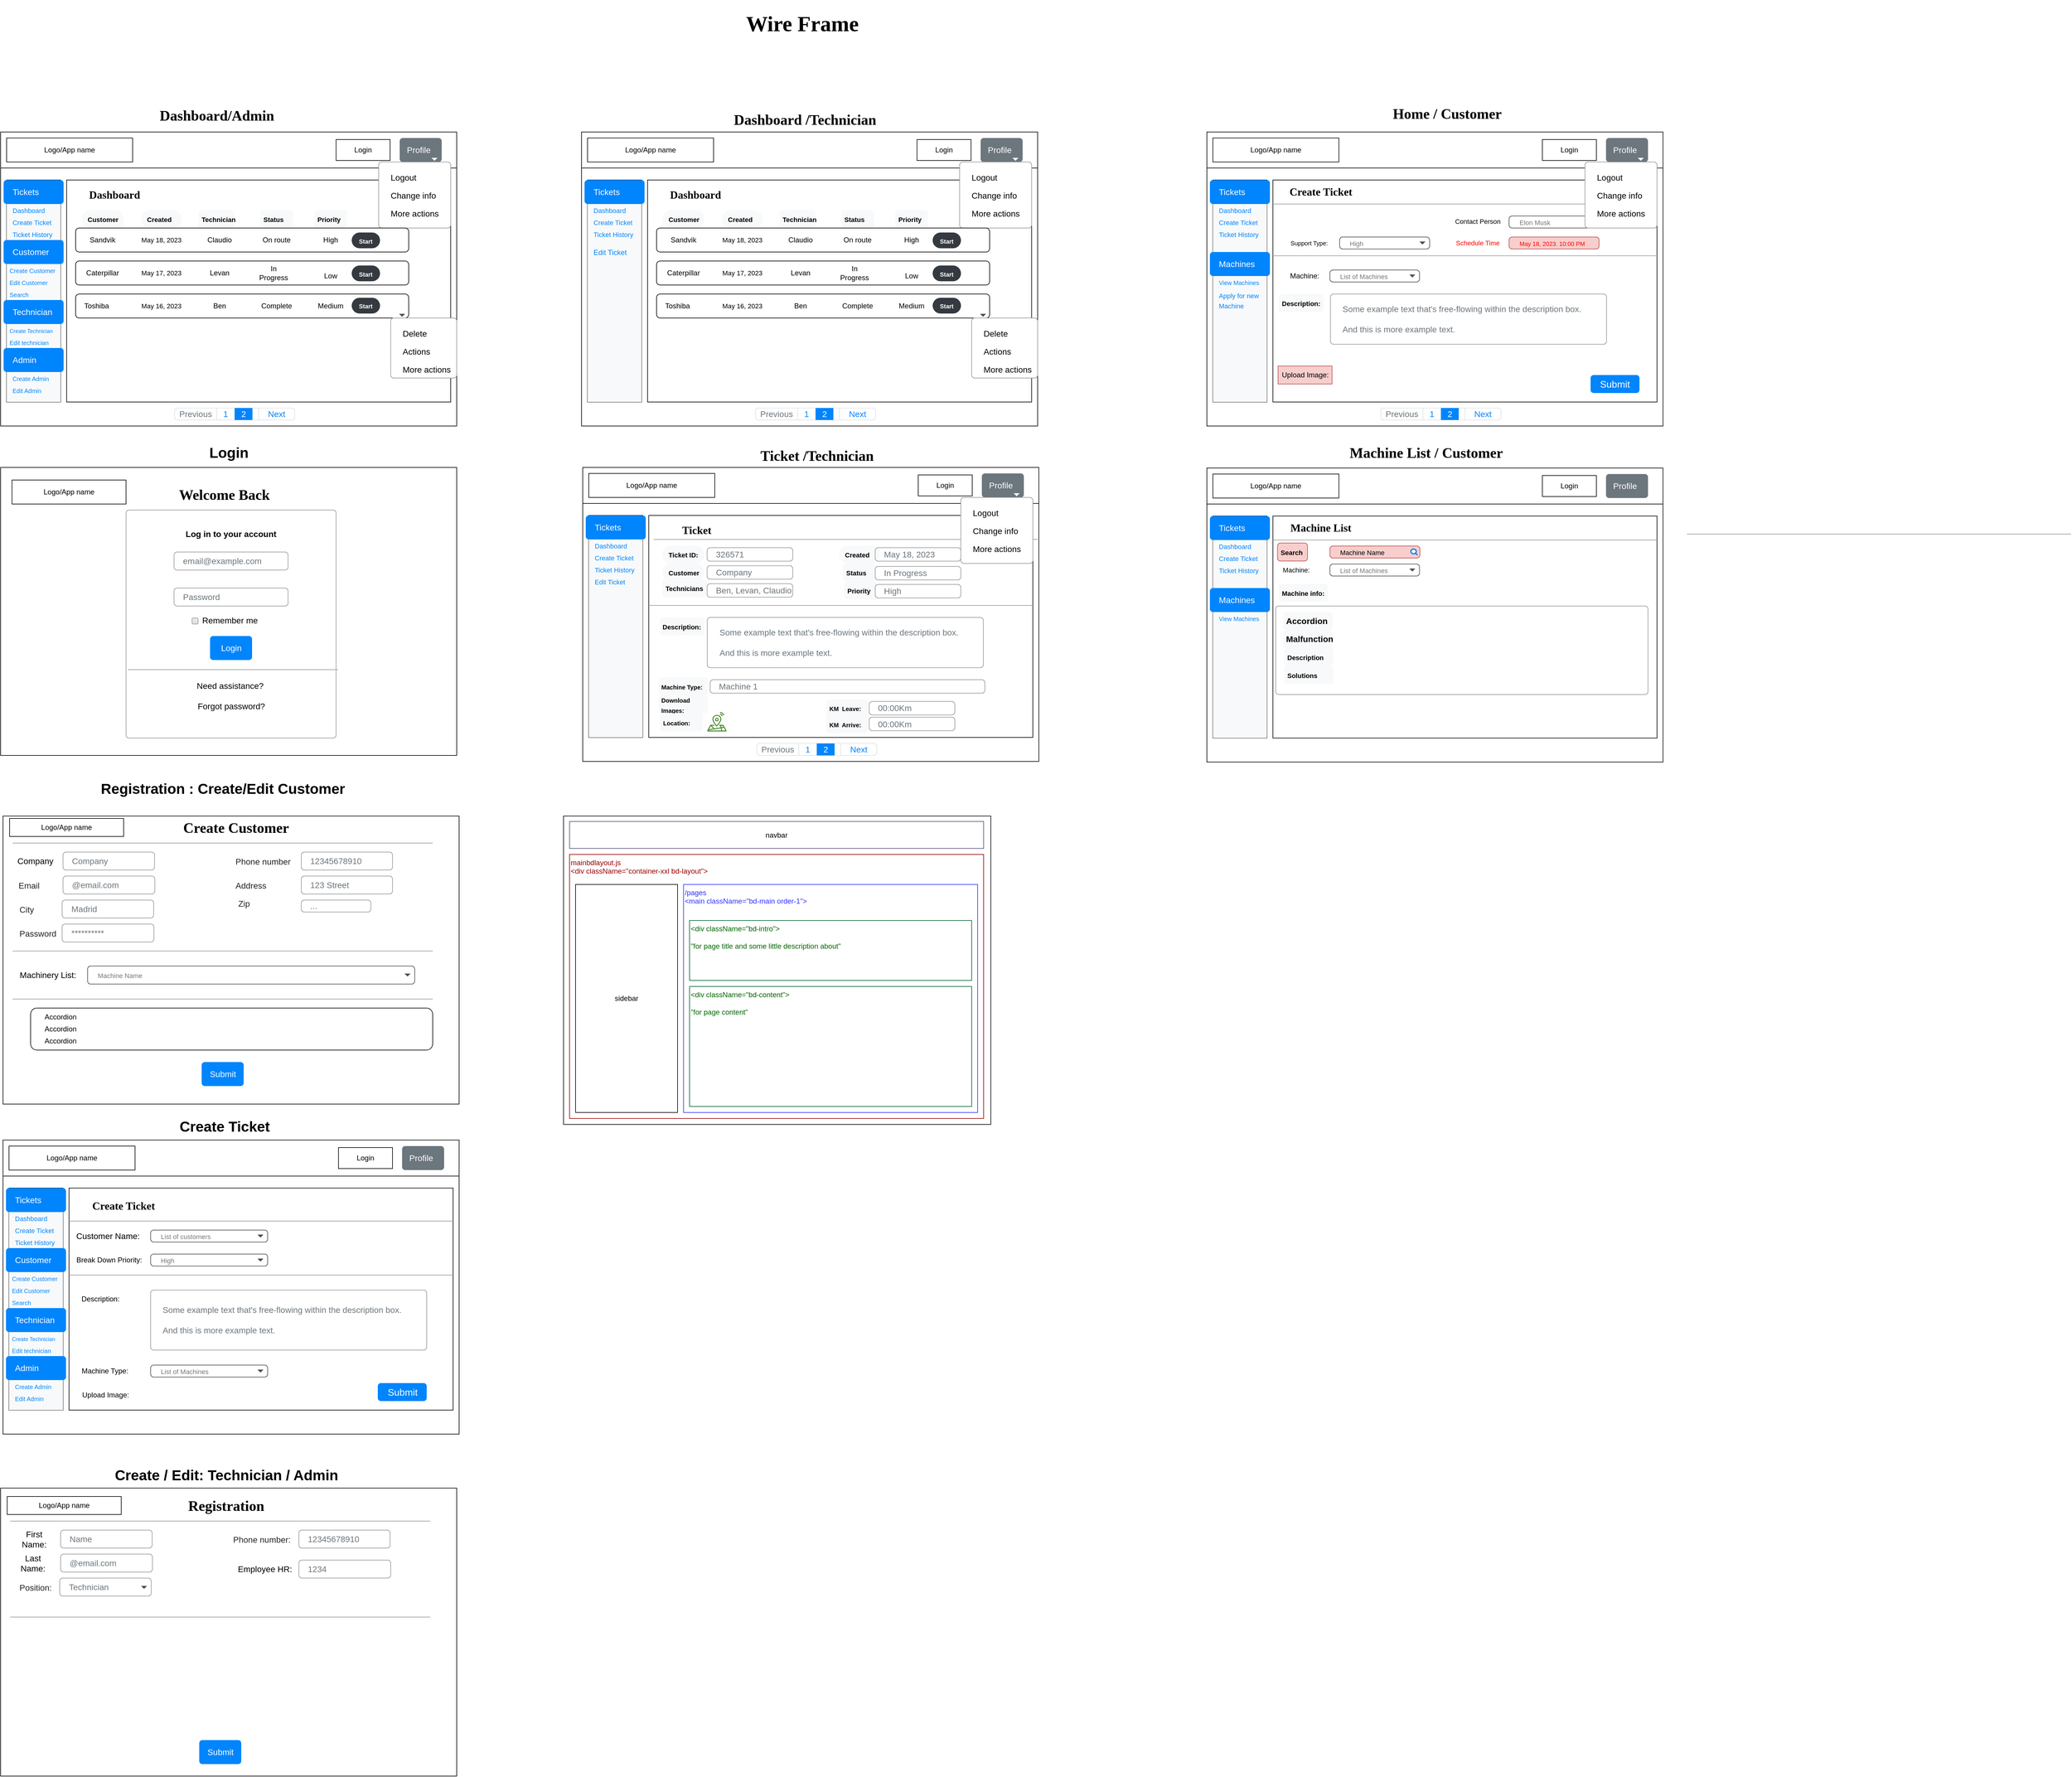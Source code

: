 <mxfile>
    <diagram name="Page-1" id="mA7_beGV-3nmICSVOT8S">
        <mxGraphModel dx="1157" dy="788" grid="1" gridSize="10" guides="1" tooltips="1" connect="1" arrows="1" fold="1" page="1" pageScale="1" pageWidth="827" pageHeight="1169" math="0" shadow="0">
            <root>
                <mxCell id="0"/>
                <mxCell id="1" parent="0"/>
                <mxCell id="lCh9lM0fEHiIn5YfzJuw-27" value="" style="rounded=0;whiteSpace=wrap;html=1;" parent="1" vertex="1">
                    <mxGeometry x="34" y="1750" width="760" height="480" as="geometry"/>
                </mxCell>
                <mxCell id="lCh9lM0fEHiIn5YfzJuw-1" value="" style="rounded=0;whiteSpace=wrap;html=1;" parent="1" vertex="1">
                    <mxGeometry x="30" y="610" width="760" height="490" as="geometry"/>
                </mxCell>
                <mxCell id="lCh9lM0fEHiIn5YfzJuw-2" value="" style="rounded=0;whiteSpace=wrap;html=1;" parent="1" vertex="1">
                    <mxGeometry x="140" y="690" width="640" height="370" as="geometry"/>
                </mxCell>
                <mxCell id="lCh9lM0fEHiIn5YfzJuw-3" value="" style="rounded=0;whiteSpace=wrap;html=1;" parent="1" vertex="1">
                    <mxGeometry x="30" y="610" width="760" height="60" as="geometry"/>
                </mxCell>
                <mxCell id="lCh9lM0fEHiIn5YfzJuw-4" value="" style="rounded=0;whiteSpace=wrap;html=1;" parent="1" vertex="1">
                    <mxGeometry x="40" y="690" width="90" height="370" as="geometry"/>
                </mxCell>
                <mxCell id="lCh9lM0fEHiIn5YfzJuw-5" value="Logo/App name" style="rounded=0;whiteSpace=wrap;html=1;" parent="1" vertex="1">
                    <mxGeometry x="40" y="620" width="210" height="40" as="geometry"/>
                </mxCell>
                <mxCell id="lCh9lM0fEHiIn5YfzJuw-6" value="Login" style="rounded=0;whiteSpace=wrap;html=1;" parent="1" vertex="1">
                    <mxGeometry x="589" y="622.5" width="90" height="35" as="geometry"/>
                </mxCell>
                <mxCell id="lCh9lM0fEHiIn5YfzJuw-8" value="" style="rounded=0;whiteSpace=wrap;html=1;" parent="1" vertex="1">
                    <mxGeometry x="30" y="1169" width="760" height="480" as="geometry"/>
                </mxCell>
                <mxCell id="lCh9lM0fEHiIn5YfzJuw-9" value="" style="html=1;shadow=0;dashed=0;shape=mxgraph.bootstrap.rrect;rSize=5;fillColor=#ffffff;strokeColor=#999999;" parent="1" vertex="1">
                    <mxGeometry x="239" y="1240" width="350" height="380" as="geometry"/>
                </mxCell>
                <mxCell id="lCh9lM0fEHiIn5YfzJuw-11" value="email@example.com" style="html=1;shadow=0;dashed=0;shape=mxgraph.bootstrap.rrect;rSize=5;fillColor=none;strokeColor=#999999;align=left;spacing=15;fontSize=14;fontColor=#6C767D;" parent="lCh9lM0fEHiIn5YfzJuw-9" vertex="1">
                    <mxGeometry width="190" height="30" relative="1" as="geometry">
                        <mxPoint x="80" y="70" as="offset"/>
                    </mxGeometry>
                </mxCell>
                <mxCell id="lCh9lM0fEHiIn5YfzJuw-13" value="Password" style="html=1;shadow=0;dashed=0;shape=mxgraph.bootstrap.rrect;rSize=5;fillColor=none;strokeColor=#999999;align=left;spacing=15;fontSize=14;fontColor=#6C767D;" parent="lCh9lM0fEHiIn5YfzJuw-9" vertex="1">
                    <mxGeometry width="190" height="30" relative="1" as="geometry">
                        <mxPoint x="80" y="130" as="offset"/>
                    </mxGeometry>
                </mxCell>
                <mxCell id="lCh9lM0fEHiIn5YfzJuw-14" value="Remember me" style="html=1;shadow=0;dashed=0;shape=mxgraph.bootstrap.rrect;rSize=2;fillColor=#EDEDED;strokeColor=#999999;align=left;fontSize=14;fontColor=#000000;labelPosition=right;verticalLabelPosition=middle;verticalAlign=middle;spacingLeft=5;spacingTop=-2;gradientColor=#DEDEDE;" parent="lCh9lM0fEHiIn5YfzJuw-9" vertex="1">
                    <mxGeometry width="10" height="10" relative="1" as="geometry">
                        <mxPoint x="110" y="180" as="offset"/>
                    </mxGeometry>
                </mxCell>
                <mxCell id="lCh9lM0fEHiIn5YfzJuw-15" value="Login" style="html=1;shadow=0;dashed=0;shape=mxgraph.bootstrap.rrect;rSize=5;fillColor=#0085FC;strokeColor=none;align=center;fontSize=14;fontColor=#FFFFFF;" parent="lCh9lM0fEHiIn5YfzJuw-9" vertex="1">
                    <mxGeometry width="70" height="40" relative="1" as="geometry">
                        <mxPoint x="140" y="210" as="offset"/>
                    </mxGeometry>
                </mxCell>
                <mxCell id="lCh9lM0fEHiIn5YfzJuw-16" value="" style="shape=line;strokeColor=#999999;perimeter=none;resizeWidth=1;" parent="lCh9lM0fEHiIn5YfzJuw-9" vertex="1">
                    <mxGeometry width="350.0" height="10" relative="1" as="geometry">
                        <mxPoint x="3" y="261" as="offset"/>
                    </mxGeometry>
                </mxCell>
                <mxCell id="lCh9lM0fEHiIn5YfzJuw-17" value="Need assistance?&amp;nbsp;&lt;br&gt;&lt;br&gt;Forgot password?" style="html=1;fillColor=none;strokeColor=none;align=center;spacing=20;fontSize=14;" parent="lCh9lM0fEHiIn5YfzJuw-9" vertex="1">
                    <mxGeometry width="220" height="60" relative="1" as="geometry">
                        <mxPoint x="65" y="280" as="offset"/>
                    </mxGeometry>
                </mxCell>
                <mxCell id="lCh9lM0fEHiIn5YfzJuw-46" value="&lt;h3&gt;Log in to your account&lt;/h3&gt;" style="text;strokeColor=none;align=center;fillColor=none;html=1;verticalAlign=middle;whiteSpace=wrap;rounded=0;" parent="lCh9lM0fEHiIn5YfzJuw-9" vertex="1">
                    <mxGeometry x="80" y="20" width="190" height="40" as="geometry"/>
                </mxCell>
                <mxCell id="lCh9lM0fEHiIn5YfzJuw-56" value="" style="shape=line;strokeColor=#999999;perimeter=none;resizeWidth=1;" parent="lCh9lM0fEHiIn5YfzJuw-9" vertex="1">
                    <mxGeometry width="700" height="10" relative="1" as="geometry">
                        <mxPoint x="-189" y="550" as="offset"/>
                    </mxGeometry>
                </mxCell>
                <mxCell id="QHhYh7zygD1-hK9r78gL-176" value="" style="shape=line;strokeColor=#999999;perimeter=none;resizeWidth=1;" parent="lCh9lM0fEHiIn5YfzJuw-9" vertex="1">
                    <mxGeometry width="700" height="10" relative="1" as="geometry">
                        <mxPoint x="-189" y="730" as="offset"/>
                    </mxGeometry>
                </mxCell>
                <mxCell id="QHhYh7zygD1-hK9r78gL-179" value="" style="shape=line;strokeColor=#999999;perimeter=none;resizeWidth=1;" parent="lCh9lM0fEHiIn5YfzJuw-9" vertex="1">
                    <mxGeometry width="700" height="10" relative="1" as="geometry">
                        <mxPoint x="-189" y="810" as="offset"/>
                    </mxGeometry>
                </mxCell>
                <mxCell id="lCh9lM0fEHiIn5YfzJuw-25" value="&lt;h2&gt;&lt;font style=&quot;font-size: 24px;&quot; face=&quot;Verdana&quot;&gt;Welcome Back&lt;/font&gt;&lt;/h2&gt;" style="text;strokeColor=none;align=center;fillColor=none;html=1;verticalAlign=middle;whiteSpace=wrap;rounded=0;" parent="1" vertex="1">
                    <mxGeometry x="287.5" y="1200" width="230" height="30" as="geometry"/>
                </mxCell>
                <mxCell id="lCh9lM0fEHiIn5YfzJuw-26" value="&lt;h1&gt;Login&lt;/h1&gt;" style="text;html=1;align=center;verticalAlign=middle;resizable=0;points=[];autosize=1;strokeColor=none;fillColor=none;" parent="1" vertex="1">
                    <mxGeometry x="365" y="1110" width="90" height="70" as="geometry"/>
                </mxCell>
                <mxCell id="lCh9lM0fEHiIn5YfzJuw-28" value="Email" style="fillColor=none;strokeColor=none;align=left;fontSize=14;fontColor=#212529;" parent="1" vertex="1">
                    <mxGeometry x="58" y="1850" width="49" height="30" as="geometry"/>
                </mxCell>
                <mxCell id="lCh9lM0fEHiIn5YfzJuw-29" value="@email.com" style="html=1;shadow=0;dashed=0;shape=mxgraph.bootstrap.rrect;rSize=5;fillColor=none;strokeColor=#999999;align=left;spacing=15;fontSize=14;fontColor=#6C767D;" parent="1" vertex="1">
                    <mxGeometry x="134" y="1850" width="153" height="30" as="geometry"/>
                </mxCell>
                <mxCell id="lCh9lM0fEHiIn5YfzJuw-30" value="Password" style="fillColor=none;strokeColor=none;align=left;fontSize=14;fontColor=#212529;" parent="1" vertex="1">
                    <mxGeometry x="59.5" y="1930" width="76" height="30" as="geometry"/>
                </mxCell>
                <mxCell id="lCh9lM0fEHiIn5YfzJuw-31" value="**********" style="html=1;shadow=0;dashed=0;shape=mxgraph.bootstrap.rrect;rSize=5;fillColor=none;strokeColor=#999999;align=left;spacing=15;fontSize=14;fontColor=#6C767D;" parent="1" vertex="1">
                    <mxGeometry x="132.5" y="1930" width="153" height="30" as="geometry"/>
                </mxCell>
                <mxCell id="lCh9lM0fEHiIn5YfzJuw-32" value="Address" style="fillColor=none;strokeColor=none;align=left;fontSize=14;fontColor=#212529;" parent="1" vertex="1">
                    <mxGeometry x="419.5" y="1850" width="65" height="30" as="geometry"/>
                </mxCell>
                <mxCell id="lCh9lM0fEHiIn5YfzJuw-33" value="12345678910" style="html=1;shadow=0;dashed=0;shape=mxgraph.bootstrap.rrect;rSize=5;fillColor=none;strokeColor=#999999;align=left;spacing=15;fontSize=14;fontColor=#6C767D;" parent="1" vertex="1">
                    <mxGeometry x="531" y="1810" width="152" height="30" as="geometry"/>
                </mxCell>
                <mxCell id="lCh9lM0fEHiIn5YfzJuw-34" value="Phone number" style="fillColor=none;strokeColor=none;align=left;fontSize=14;fontColor=#212529;" parent="1" vertex="1">
                    <mxGeometry x="419.5" y="1810" width="76" height="30" as="geometry"/>
                </mxCell>
                <mxCell id="lCh9lM0fEHiIn5YfzJuw-35" value="Company" style="html=1;shadow=0;dashed=0;shape=mxgraph.bootstrap.rrect;rSize=5;fillColor=none;strokeColor=#999999;align=left;spacing=15;fontSize=14;fontColor=#6C767D;" parent="1" vertex="1">
                    <mxGeometry x="134" y="1810" width="152.5" height="30" as="geometry"/>
                </mxCell>
                <mxCell id="lCh9lM0fEHiIn5YfzJuw-36" value="City" style="fillColor=none;strokeColor=none;align=left;fontSize=14;fontColor=#212529;" parent="1" vertex="1">
                    <mxGeometry x="59.5" y="1890" width="35" height="30" as="geometry"/>
                </mxCell>
                <mxCell id="lCh9lM0fEHiIn5YfzJuw-37" value="Madrid" style="html=1;shadow=0;dashed=0;shape=mxgraph.bootstrap.rrect;rSize=5;fillColor=none;strokeColor=#999999;align=left;spacing=15;fontSize=14;fontColor=#6C767D;" parent="1" vertex="1">
                    <mxGeometry x="132.5" y="1890" width="152.5" height="30" as="geometry"/>
                </mxCell>
                <mxCell id="lCh9lM0fEHiIn5YfzJuw-41" value="Zip" style="fillColor=none;strokeColor=none;align=left;fontSize=14;fontColor=#212529;" parent="1" vertex="1">
                    <mxGeometry x="424" y="1880" width="56" height="30" as="geometry"/>
                </mxCell>
                <mxCell id="lCh9lM0fEHiIn5YfzJuw-42" value="..." style="html=1;shadow=0;dashed=0;shape=mxgraph.bootstrap.rrect;rSize=5;fillColor=none;strokeColor=#999999;align=left;spacing=15;fontSize=14;fontColor=#6C767D;" parent="1" vertex="1">
                    <mxGeometry x="531" y="1890" width="116" height="20" as="geometry"/>
                </mxCell>
                <mxCell id="lCh9lM0fEHiIn5YfzJuw-44" value="Submit" style="html=1;shadow=0;dashed=0;shape=mxgraph.bootstrap.rrect;rSize=5;fillColor=#0085FC;strokeColor=none;align=center;fontSize=14;fontColor=#FFFFFF;" parent="1" vertex="1">
                    <mxGeometry x="365" y="2160" width="70" height="40" as="geometry"/>
                </mxCell>
                <mxCell id="lCh9lM0fEHiIn5YfzJuw-51" value="&lt;h2&gt;&lt;font style=&quot;font-size: 24px;&quot; face=&quot;Verdana&quot;&gt;Create Customer&lt;/font&gt;&lt;/h2&gt;" style="text;strokeColor=none;align=center;fillColor=none;html=1;verticalAlign=middle;whiteSpace=wrap;rounded=0;" parent="1" vertex="1">
                    <mxGeometry x="305" y="1750" width="235" height="40" as="geometry"/>
                </mxCell>
                <mxCell id="lCh9lM0fEHiIn5YfzJuw-58" value="Logo/App name" style="rounded=0;whiteSpace=wrap;html=1;" parent="1" vertex="1">
                    <mxGeometry x="49" y="1190" width="190" height="40" as="geometry"/>
                </mxCell>
                <mxCell id="lCh9lM0fEHiIn5YfzJuw-59" value="Logo/App name" style="rounded=0;whiteSpace=wrap;html=1;" parent="1" vertex="1">
                    <mxGeometry x="45" y="1754" width="190" height="30" as="geometry"/>
                </mxCell>
                <mxCell id="lCh9lM0fEHiIn5YfzJuw-84" value="&lt;h1&gt;Registration : Create/Edit Customer&lt;/h1&gt;" style="text;html=1;align=center;verticalAlign=middle;resizable=0;points=[];autosize=1;strokeColor=none;fillColor=none;" parent="1" vertex="1">
                    <mxGeometry x="185" y="1670" width="430" height="70" as="geometry"/>
                </mxCell>
                <mxCell id="lCh9lM0fEHiIn5YfzJuw-85" value="" style="html=1;shadow=0;dashed=0;shape=mxgraph.bootstrap.rrect;rSize=5;strokeColor=#DEE2E6;html=1;whiteSpace=wrap;fillColor=#ffffff;fontColor=#0085FC;fontSize=14;" parent="1" vertex="1">
                    <mxGeometry x="320" y="1070" width="200" height="20" as="geometry"/>
                </mxCell>
                <mxCell id="lCh9lM0fEHiIn5YfzJuw-86" value="Previous" style="strokeColor=inherit;fillColor=inherit;gradientColor=inherit;html=1;shadow=0;dashed=0;shape=mxgraph.bootstrap.leftButton;rSize=5;perimeter=none;whiteSpace=wrap;resizeHeight=1;fontColor=#6C767D;fontSize=14;" parent="lCh9lM0fEHiIn5YfzJuw-85" vertex="1">
                    <mxGeometry width="70" height="20" relative="1" as="geometry"/>
                </mxCell>
                <mxCell id="lCh9lM0fEHiIn5YfzJuw-87" value="1" style="strokeColor=inherit;fillColor=inherit;gradientColor=inherit;fontColor=inherit;html=1;shadow=0;dashed=0;perimeter=none;whiteSpace=wrap;resizeHeight=1;fontSize=14;" parent="lCh9lM0fEHiIn5YfzJuw-85" vertex="1">
                    <mxGeometry width="30" height="20" relative="1" as="geometry">
                        <mxPoint x="70" as="offset"/>
                    </mxGeometry>
                </mxCell>
                <mxCell id="lCh9lM0fEHiIn5YfzJuw-88" value="2" style="html=1;shadow=0;dashed=0;perimeter=none;whiteSpace=wrap;resizeHeight=1;fillColor=#0085FC;strokeColor=none;fontColor=#ffffff;fontSize=14;" parent="lCh9lM0fEHiIn5YfzJuw-85" vertex="1">
                    <mxGeometry width="30" height="20" relative="1" as="geometry">
                        <mxPoint x="100" as="offset"/>
                    </mxGeometry>
                </mxCell>
                <mxCell id="lCh9lM0fEHiIn5YfzJuw-89" value="3" style="strokeColor=inherit;fillColor=inherit;gradientColor=inherit;fontColor=inherit;html=1;shadow=0;dashed=0;perimeter=none;whiteSpace=wrap;resizeHeight=1;fontSize=14;" parent="lCh9lM0fEHiIn5YfzJuw-85" vertex="1">
                    <mxGeometry width="30" height="20" relative="1" as="geometry">
                        <mxPoint x="130" as="offset"/>
                    </mxGeometry>
                </mxCell>
                <mxCell id="lCh9lM0fEHiIn5YfzJuw-90" value="Next" style="strokeColor=inherit;fillColor=inherit;gradientColor=inherit;fontColor=inherit;html=1;shadow=0;dashed=0;shape=mxgraph.bootstrap.rightButton;rSize=5;perimeter=none;whiteSpace=wrap;resizeHeight=1;fontSize=14;" parent="lCh9lM0fEHiIn5YfzJuw-85" vertex="1">
                    <mxGeometry x="1" width="60" height="20" relative="1" as="geometry">
                        <mxPoint x="-60" as="offset"/>
                    </mxGeometry>
                </mxCell>
                <mxCell id="lCh9lM0fEHiIn5YfzJuw-113" value="Profile" style="html=1;shadow=0;dashed=0;shape=mxgraph.bootstrap.rrect;rSize=5;strokeColor=none;strokeWidth=1;fillColor=#6C767D;fontColor=#ffffff;whiteSpace=wrap;align=left;verticalAlign=middle;fontStyle=0;fontSize=14;spacingLeft=10;" parent="1" vertex="1">
                    <mxGeometry x="695" y="620" width="70" height="40" as="geometry"/>
                </mxCell>
                <mxCell id="lCh9lM0fEHiIn5YfzJuw-114" value="" style="shape=triangle;direction=south;fillColor=#ffffff;strokeColor=none;perimeter=none;" parent="lCh9lM0fEHiIn5YfzJuw-113" vertex="1">
                    <mxGeometry x="1" y="0.5" width="10" height="5" relative="1" as="geometry">
                        <mxPoint x="-17" y="13" as="offset"/>
                    </mxGeometry>
                </mxCell>
                <mxCell id="lCh9lM0fEHiIn5YfzJuw-115" value="" style="html=1;shadow=0;dashed=0;shape=mxgraph.bootstrap.rrect;rSize=5;fillColor=#ffffff;strokeColor=#999999;" parent="1" vertex="1">
                    <mxGeometry x="660" y="660" width="120" height="110" as="geometry"/>
                </mxCell>
                <mxCell id="lCh9lM0fEHiIn5YfzJuw-116" value="Logout" style="fillColor=none;strokeColor=none;align=left;spacing=20;fontSize=14;" parent="lCh9lM0fEHiIn5YfzJuw-115" vertex="1">
                    <mxGeometry width="170" height="30" relative="1" as="geometry">
                        <mxPoint y="10" as="offset"/>
                    </mxGeometry>
                </mxCell>
                <mxCell id="lCh9lM0fEHiIn5YfzJuw-117" value="Change info" style="fillColor=none;strokeColor=none;align=left;spacing=20;fontSize=14;" parent="lCh9lM0fEHiIn5YfzJuw-115" vertex="1">
                    <mxGeometry width="170" height="30" relative="1" as="geometry">
                        <mxPoint y="40" as="offset"/>
                    </mxGeometry>
                </mxCell>
                <mxCell id="lCh9lM0fEHiIn5YfzJuw-118" value="More actions" style="fillColor=none;strokeColor=none;align=left;spacing=20;fontSize=14;" parent="lCh9lM0fEHiIn5YfzJuw-115" vertex="1">
                    <mxGeometry width="110" height="30" relative="1" as="geometry">
                        <mxPoint y="70" as="offset"/>
                    </mxGeometry>
                </mxCell>
                <mxCell id="QHhYh7zygD1-hK9r78gL-1" value="&lt;h1&gt;&lt;font face=&quot;Verdana&quot;&gt;Dashboard/Admin&lt;/font&gt;&lt;/h1&gt;" style="text;html=1;align=center;verticalAlign=middle;resizable=0;points=[];autosize=1;strokeColor=none;fillColor=none;" parent="1" vertex="1">
                    <mxGeometry x="255" y="543" width="270" height="80" as="geometry"/>
                </mxCell>
                <mxCell id="QHhYh7zygD1-hK9r78gL-2" value="" style="fillColor=#F8F9FA;strokeColor=none;align=left;fontSize=14;fontColor=#323232;" parent="1" vertex="1">
                    <mxGeometry x="40" y="690" width="90" height="370" as="geometry"/>
                </mxCell>
                <mxCell id="QHhYh7zygD1-hK9r78gL-4" value="Tickets" style="html=1;shadow=0;dashed=0;shape=mxgraph.bootstrap.rrect;rSize=5;fillColor=#0085FC;strokeColor=none;perimeter=none;whiteSpace=wrap;align=left;spacing=15;fontColor=#FFFFFF;fontSize=14;" parent="QHhYh7zygD1-hK9r78gL-2" vertex="1">
                    <mxGeometry x="0.5" width="100" height="40" relative="1" as="geometry">
                        <mxPoint x="-50" as="offset"/>
                    </mxGeometry>
                </mxCell>
                <mxCell id="QHhYh7zygD1-hK9r78gL-5" value="&lt;font style=&quot;font-size: 11px;&quot;&gt;Dashboard&lt;/font&gt;" style="html=1;shadow=0;dashed=0;fillColor=none;strokeColor=none;perimeter=none;whiteSpace=wrap;align=left;spacing=15;fontColor=#0085FC;fontSize=14;" parent="QHhYh7zygD1-hK9r78gL-2" vertex="1">
                    <mxGeometry x="0.5" width="100" height="40" relative="1" as="geometry">
                        <mxPoint x="-50" y="30" as="offset"/>
                    </mxGeometry>
                </mxCell>
                <mxCell id="QHhYh7zygD1-hK9r78gL-6" value="&lt;font style=&quot;font-size: 11px;&quot;&gt;Create Ticket&lt;/font&gt;" style="html=1;shadow=0;dashed=0;fillColor=none;strokeColor=none;perimeter=none;whiteSpace=wrap;align=left;spacing=15;fontColor=#0085FC;fontSize=14;" parent="QHhYh7zygD1-hK9r78gL-2" vertex="1">
                    <mxGeometry x="0.5" width="100" height="40" relative="1" as="geometry">
                        <mxPoint x="-50" y="50" as="offset"/>
                    </mxGeometry>
                </mxCell>
                <mxCell id="QHhYh7zygD1-hK9r78gL-7" value="&lt;font style=&quot;font-size: 11px;&quot;&gt;Ticket History&lt;/font&gt;" style="html=1;shadow=0;dashed=0;fillColor=none;strokeColor=none;perimeter=none;whiteSpace=wrap;align=left;spacing=15;fontColor=#0085FC;fontSize=14;" parent="QHhYh7zygD1-hK9r78gL-2" vertex="1">
                    <mxGeometry x="0.5" width="100" height="40" relative="1" as="geometry">
                        <mxPoint x="-50" y="70" as="offset"/>
                    </mxGeometry>
                </mxCell>
                <mxCell id="QHhYh7zygD1-hK9r78gL-9" value="&lt;font style=&quot;font-size: 10px;&quot;&gt;Create Customer&lt;/font&gt;" style="html=1;shadow=0;dashed=0;fillColor=none;strokeColor=none;perimeter=none;whiteSpace=wrap;align=left;spacing=15;fontColor=#0085FC;fontSize=14;" parent="QHhYh7zygD1-hK9r78gL-2" vertex="1">
                    <mxGeometry x="0.5" width="129.5" height="40" relative="1" as="geometry">
                        <mxPoint x="-55" y="130" as="offset"/>
                    </mxGeometry>
                </mxCell>
                <mxCell id="QHhYh7zygD1-hK9r78gL-10" value="&lt;font style=&quot;font-size: 10px;&quot;&gt;Edit Customer&lt;/font&gt;" style="html=1;shadow=0;dashed=0;fillColor=none;strokeColor=none;perimeter=none;whiteSpace=wrap;align=left;spacing=15;fontColor=#0085FC;fontSize=14;" parent="QHhYh7zygD1-hK9r78gL-2" vertex="1">
                    <mxGeometry x="0.5" width="100" height="40" relative="1" as="geometry">
                        <mxPoint x="-55" y="150" as="offset"/>
                    </mxGeometry>
                </mxCell>
                <mxCell id="QHhYh7zygD1-hK9r78gL-16" value="Customer" style="html=1;shadow=0;dashed=0;shape=mxgraph.bootstrap.rrect;rSize=5;fillColor=#0085FC;strokeColor=none;perimeter=none;whiteSpace=wrap;align=left;spacing=15;fontColor=#FFFFFF;fontSize=14;" parent="QHhYh7zygD1-hK9r78gL-2" vertex="1">
                    <mxGeometry x="0.5" width="100" height="40" relative="1" as="geometry">
                        <mxPoint x="-50" y="100" as="offset"/>
                    </mxGeometry>
                </mxCell>
                <mxCell id="QHhYh7zygD1-hK9r78gL-17" value="&lt;font style=&quot;font-size: 10px;&quot;&gt;Search&lt;/font&gt;" style="html=1;shadow=0;dashed=0;fillColor=none;strokeColor=none;perimeter=none;whiteSpace=wrap;align=left;spacing=15;fontColor=#0085FC;fontSize=14;" parent="QHhYh7zygD1-hK9r78gL-2" vertex="1">
                    <mxGeometry x="0.5" width="100" height="40" relative="1" as="geometry">
                        <mxPoint x="-55" y="170" as="offset"/>
                    </mxGeometry>
                </mxCell>
                <mxCell id="QHhYh7zygD1-hK9r78gL-18" value="&lt;font style=&quot;font-size: 9px;&quot;&gt;Create Technician&lt;/font&gt;" style="html=1;shadow=0;dashed=0;fillColor=none;strokeColor=none;perimeter=none;whiteSpace=wrap;align=left;spacing=15;fontColor=#0085FC;fontSize=14;" parent="QHhYh7zygD1-hK9r78gL-2" vertex="1">
                    <mxGeometry x="0.5" width="100" height="40" relative="1" as="geometry">
                        <mxPoint x="-55" y="230" as="offset"/>
                    </mxGeometry>
                </mxCell>
                <mxCell id="QHhYh7zygD1-hK9r78gL-19" value="&lt;font style=&quot;font-size: 10px;&quot;&gt;Edit technician&lt;/font&gt;" style="html=1;shadow=0;dashed=0;fillColor=none;strokeColor=none;perimeter=none;whiteSpace=wrap;align=left;spacing=15;fontColor=#0085FC;fontSize=14;" parent="QHhYh7zygD1-hK9r78gL-2" vertex="1">
                    <mxGeometry x="0.5" width="100" height="40" relative="1" as="geometry">
                        <mxPoint x="-55" y="250" as="offset"/>
                    </mxGeometry>
                </mxCell>
                <mxCell id="QHhYh7zygD1-hK9r78gL-42" value="Admin" style="html=1;shadow=0;dashed=0;shape=mxgraph.bootstrap.rrect;rSize=5;fillColor=#0085FC;strokeColor=none;perimeter=none;whiteSpace=wrap;align=left;spacing=15;fontColor=#FFFFFF;fontSize=14;" parent="QHhYh7zygD1-hK9r78gL-2" vertex="1">
                    <mxGeometry x="0.5" width="100" height="40" relative="1" as="geometry">
                        <mxPoint x="-50" y="280" as="offset"/>
                    </mxGeometry>
                </mxCell>
                <mxCell id="QHhYh7zygD1-hK9r78gL-43" value="Technician" style="html=1;shadow=0;dashed=0;shape=mxgraph.bootstrap.rrect;rSize=5;fillColor=#0085FC;strokeColor=none;perimeter=none;whiteSpace=wrap;align=left;spacing=15;fontColor=#FFFFFF;fontSize=14;" parent="QHhYh7zygD1-hK9r78gL-2" vertex="1">
                    <mxGeometry x="0.5" width="100" height="40" relative="1" as="geometry">
                        <mxPoint x="-50" y="200" as="offset"/>
                    </mxGeometry>
                </mxCell>
                <mxCell id="QHhYh7zygD1-hK9r78gL-44" value="&lt;span style=&quot;font-size: 10px;&quot;&gt;Create Admin&lt;/span&gt;" style="html=1;shadow=0;dashed=0;fillColor=none;strokeColor=none;perimeter=none;whiteSpace=wrap;align=left;spacing=15;fontColor=#0085FC;fontSize=14;" parent="QHhYh7zygD1-hK9r78gL-2" vertex="1">
                    <mxGeometry x="0.5" width="100" height="40" relative="1" as="geometry">
                        <mxPoint x="-50" y="310" as="offset"/>
                    </mxGeometry>
                </mxCell>
                <mxCell id="QHhYh7zygD1-hK9r78gL-45" value="&lt;font style=&quot;font-size: 10px;&quot;&gt;Edit Admin&lt;/font&gt;" style="html=1;shadow=0;dashed=0;fillColor=none;strokeColor=none;perimeter=none;whiteSpace=wrap;align=left;spacing=15;fontColor=#0085FC;fontSize=14;" parent="QHhYh7zygD1-hK9r78gL-2" vertex="1">
                    <mxGeometry x="0.5" width="100" height="40" relative="1" as="geometry">
                        <mxPoint x="-50" y="330" as="offset"/>
                    </mxGeometry>
                </mxCell>
                <mxCell id="QHhYh7zygD1-hK9r78gL-46" value="&lt;font style=&quot;font-size: 11px;&quot;&gt;Customer&lt;/font&gt;" style="rounded=1;whiteSpace=wrap;html=1;arcSize=50;strokeColor=none;strokeWidth=1;fillColor=#F8F9FA;fontColor=#000000;whiteSpace=wrap;align=left;verticalAlign=middle;spacingLeft=0;fontStyle=1;fontSize=14;spacing=10;" parent="1" vertex="1">
                    <mxGeometry x="165" y="740" width="70" height="30" as="geometry"/>
                </mxCell>
                <mxCell id="QHhYh7zygD1-hK9r78gL-47" value="&lt;font style=&quot;font-size: 11px;&quot;&gt;Created&lt;/font&gt;" style="rounded=1;whiteSpace=wrap;html=1;arcSize=50;strokeColor=none;strokeWidth=1;fillColor=#F8F9FA;fontColor=#000000;whiteSpace=wrap;align=left;verticalAlign=middle;spacingLeft=0;fontStyle=1;fontSize=14;spacing=10;" parent="1" vertex="1">
                    <mxGeometry x="264" y="740" width="68" height="30" as="geometry"/>
                </mxCell>
                <mxCell id="QHhYh7zygD1-hK9r78gL-48" value="&lt;font style=&quot;font-size: 11px;&quot;&gt;Technician&lt;/font&gt;" style="html=1;shadow=0;dashed=0;shape=mxgraph.bootstrap.rrect;rSize=5;strokeColor=none;strokeWidth=1;fillColor=#F8F9FA;fontColor=#000000;whiteSpace=wrap;align=left;verticalAlign=middle;spacingLeft=0;fontStyle=1;fontSize=14;spacing=5;" parent="1" vertex="1">
                    <mxGeometry x="360" y="740" width="59.5" height="30" as="geometry"/>
                </mxCell>
                <mxCell id="QHhYh7zygD1-hK9r78gL-49" value="&lt;font style=&quot;font-size: 11px;&quot;&gt;Status&lt;/font&gt;" style="html=1;shadow=0;dashed=0;shape=mxgraph.bootstrap.rrect;rSize=5;strokeColor=none;strokeWidth=1;fillColor=#F8F9FA;fontColor=#000000;whiteSpace=wrap;align=left;verticalAlign=middle;spacingLeft=0;fontStyle=1;fontSize=14;spacing=5;" parent="1" vertex="1">
                    <mxGeometry x="462.5" y="740" width="55" height="30" as="geometry"/>
                </mxCell>
                <mxCell id="QHhYh7zygD1-hK9r78gL-50" value="&lt;font style=&quot;font-size: 11px;&quot;&gt;Priority&lt;/font&gt;" style="html=1;shadow=0;dashed=0;shape=mxgraph.bootstrap.rrect;rSize=5;strokeColor=none;strokeWidth=1;fillColor=#F8F9FA;fontColor=#000000;whiteSpace=wrap;align=left;verticalAlign=middle;spacingLeft=0;fontStyle=1;fontSize=14;spacing=5;" parent="1" vertex="1">
                    <mxGeometry x="552.75" y="740" width="54.5" height="30" as="geometry"/>
                </mxCell>
                <mxCell id="QHhYh7zygD1-hK9r78gL-57" value="" style="rounded=1;whiteSpace=wrap;html=1;align=left;" parent="1" vertex="1">
                    <mxGeometry x="155" y="770" width="555" height="40" as="geometry"/>
                </mxCell>
                <mxCell id="QHhYh7zygD1-hK9r78gL-58" value="" style="rounded=1;whiteSpace=wrap;html=1;" parent="1" vertex="1">
                    <mxGeometry x="155" y="825" width="555" height="40" as="geometry"/>
                </mxCell>
                <mxCell id="QHhYh7zygD1-hK9r78gL-59" value="" style="rounded=1;whiteSpace=wrap;html=1;" parent="1" vertex="1">
                    <mxGeometry x="155" y="880" width="555" height="40" as="geometry"/>
                </mxCell>
                <mxCell id="QHhYh7zygD1-hK9r78gL-60" value="Sandvik" style="text;strokeColor=none;align=center;fillColor=none;html=1;verticalAlign=middle;whiteSpace=wrap;rounded=0;" parent="1" vertex="1">
                    <mxGeometry x="170" y="775" width="60" height="30" as="geometry"/>
                </mxCell>
                <mxCell id="QHhYh7zygD1-hK9r78gL-61" value="&lt;font style=&quot;font-size: 11px;&quot;&gt;May 18, 2023&lt;/font&gt;" style="text;strokeColor=none;align=center;fillColor=none;html=1;verticalAlign=middle;whiteSpace=wrap;rounded=0;" parent="1" vertex="1">
                    <mxGeometry x="258" y="775" width="80" height="30" as="geometry"/>
                </mxCell>
                <mxCell id="QHhYh7zygD1-hK9r78gL-62" value="Claudio" style="text;strokeColor=none;align=center;fillColor=none;html=1;verticalAlign=middle;whiteSpace=wrap;rounded=0;" parent="1" vertex="1">
                    <mxGeometry x="365" y="775" width="60" height="30" as="geometry"/>
                </mxCell>
                <mxCell id="QHhYh7zygD1-hK9r78gL-63" value="On route" style="text;strokeColor=none;align=center;fillColor=none;html=1;verticalAlign=middle;whiteSpace=wrap;rounded=0;" parent="1" vertex="1">
                    <mxGeometry x="460" y="775" width="60" height="30" as="geometry"/>
                </mxCell>
                <mxCell id="QHhYh7zygD1-hK9r78gL-64" value="High" style="text;strokeColor=none;align=center;fillColor=none;html=1;verticalAlign=middle;whiteSpace=wrap;rounded=0;" parent="1" vertex="1">
                    <mxGeometry x="549.5" y="775" width="60" height="30" as="geometry"/>
                </mxCell>
                <mxCell id="QHhYh7zygD1-hK9r78gL-65" value="Caterpillar" style="text;strokeColor=none;align=center;fillColor=none;html=1;verticalAlign=middle;whiteSpace=wrap;rounded=0;" parent="1" vertex="1">
                    <mxGeometry x="170" y="830" width="60" height="30" as="geometry"/>
                </mxCell>
                <mxCell id="QHhYh7zygD1-hK9r78gL-66" value="&lt;font style=&quot;font-size: 11px;&quot;&gt;May 17, 2023&lt;/font&gt;" style="text;strokeColor=none;align=center;fillColor=none;html=1;verticalAlign=middle;whiteSpace=wrap;rounded=0;" parent="1" vertex="1">
                    <mxGeometry x="258" y="830" width="80" height="30" as="geometry"/>
                </mxCell>
                <mxCell id="QHhYh7zygD1-hK9r78gL-67" value="Levan" style="text;strokeColor=none;align=center;fillColor=none;html=1;verticalAlign=middle;whiteSpace=wrap;rounded=0;" parent="1" vertex="1">
                    <mxGeometry x="365" y="830" width="60" height="30" as="geometry"/>
                </mxCell>
                <mxCell id="QHhYh7zygD1-hK9r78gL-68" value="In Progress" style="text;strokeColor=none;align=center;fillColor=none;html=1;verticalAlign=middle;whiteSpace=wrap;rounded=0;" parent="1" vertex="1">
                    <mxGeometry x="455" y="830" width="60" height="30" as="geometry"/>
                </mxCell>
                <mxCell id="QHhYh7zygD1-hK9r78gL-69" value="Low" style="text;strokeColor=none;align=center;fillColor=none;html=1;verticalAlign=middle;whiteSpace=wrap;rounded=0;" parent="1" vertex="1">
                    <mxGeometry x="549.5" y="835" width="60" height="30" as="geometry"/>
                </mxCell>
                <mxCell id="QHhYh7zygD1-hK9r78gL-70" value="Toshiba" style="text;strokeColor=none;align=center;fillColor=none;html=1;verticalAlign=middle;whiteSpace=wrap;rounded=0;" parent="1" vertex="1">
                    <mxGeometry x="160" y="885" width="60" height="30" as="geometry"/>
                </mxCell>
                <mxCell id="QHhYh7zygD1-hK9r78gL-71" value="&lt;font style=&quot;font-size: 11px;&quot;&gt;May 16, 2023&lt;/font&gt;" style="text;strokeColor=none;align=center;fillColor=none;html=1;verticalAlign=middle;whiteSpace=wrap;rounded=0;" parent="1" vertex="1">
                    <mxGeometry x="258" y="885" width="80" height="30" as="geometry"/>
                </mxCell>
                <mxCell id="QHhYh7zygD1-hK9r78gL-72" value="Ben" style="text;strokeColor=none;align=center;fillColor=none;html=1;verticalAlign=middle;whiteSpace=wrap;rounded=0;" parent="1" vertex="1">
                    <mxGeometry x="365" y="885" width="60" height="30" as="geometry"/>
                </mxCell>
                <mxCell id="QHhYh7zygD1-hK9r78gL-73" value="Complete" style="text;strokeColor=none;align=center;fillColor=none;html=1;verticalAlign=middle;whiteSpace=wrap;rounded=0;" parent="1" vertex="1">
                    <mxGeometry x="460" y="885" width="60" height="30" as="geometry"/>
                </mxCell>
                <mxCell id="QHhYh7zygD1-hK9r78gL-74" value="Medium" style="text;strokeColor=none;align=center;fillColor=none;html=1;verticalAlign=middle;whiteSpace=wrap;rounded=0;" parent="1" vertex="1">
                    <mxGeometry x="550" y="885" width="60" height="30" as="geometry"/>
                </mxCell>
                <mxCell id="QHhYh7zygD1-hK9r78gL-75" value="" style="shape=image;html=1;verticalAlign=top;verticalLabelPosition=bottom;labelBackgroundColor=#ffffff;imageAspect=0;aspect=fixed;image=https://cdn0.iconfinder.com/data/icons/phosphor-fill-vol-2/256/dots-three-outline-vertical-fill-128.png" parent="1" vertex="1">
                    <mxGeometry x="674" y="778.75" width="25" height="25" as="geometry"/>
                </mxCell>
                <mxCell id="QHhYh7zygD1-hK9r78gL-76" value="" style="shape=image;html=1;verticalAlign=top;verticalLabelPosition=bottom;labelBackgroundColor=#ffffff;imageAspect=0;aspect=fixed;image=https://cdn0.iconfinder.com/data/icons/phosphor-fill-vol-2/256/dots-three-outline-vertical-fill-128.png" parent="1" vertex="1">
                    <mxGeometry x="674" y="832.5" width="25" height="25" as="geometry"/>
                </mxCell>
                <mxCell id="QHhYh7zygD1-hK9r78gL-77" value="" style="shape=image;html=1;verticalAlign=top;verticalLabelPosition=bottom;labelBackgroundColor=#ffffff;imageAspect=0;aspect=fixed;image=https://cdn0.iconfinder.com/data/icons/phosphor-fill-vol-2/256/dots-three-outline-vertical-fill-128.png" parent="1" vertex="1">
                    <mxGeometry x="674" y="887.5" width="25" height="25" as="geometry"/>
                </mxCell>
                <mxCell id="QHhYh7zygD1-hK9r78gL-78" value="" style="rounded=0;whiteSpace=wrap;html=1;" parent="1" vertex="1">
                    <mxGeometry x="34" y="2290" width="760" height="490" as="geometry"/>
                </mxCell>
                <mxCell id="QHhYh7zygD1-hK9r78gL-79" value="" style="rounded=0;whiteSpace=wrap;html=1;" parent="1" vertex="1">
                    <mxGeometry x="144" y="2370" width="640" height="370" as="geometry"/>
                </mxCell>
                <mxCell id="QHhYh7zygD1-hK9r78gL-80" value="" style="rounded=0;whiteSpace=wrap;html=1;" parent="1" vertex="1">
                    <mxGeometry x="34" y="2290" width="760" height="60" as="geometry"/>
                </mxCell>
                <mxCell id="QHhYh7zygD1-hK9r78gL-81" value="" style="rounded=0;whiteSpace=wrap;html=1;" parent="1" vertex="1">
                    <mxGeometry x="44" y="2370" width="90" height="370" as="geometry"/>
                </mxCell>
                <mxCell id="QHhYh7zygD1-hK9r78gL-82" value="Logo/App name" style="rounded=0;whiteSpace=wrap;html=1;" parent="1" vertex="1">
                    <mxGeometry x="44" y="2300" width="210" height="40" as="geometry"/>
                </mxCell>
                <mxCell id="QHhYh7zygD1-hK9r78gL-83" value="Login" style="rounded=0;whiteSpace=wrap;html=1;" parent="1" vertex="1">
                    <mxGeometry x="593" y="2302.5" width="90" height="35" as="geometry"/>
                </mxCell>
                <mxCell id="QHhYh7zygD1-hK9r78gL-90" value="Profile" style="html=1;shadow=0;dashed=0;shape=mxgraph.bootstrap.rrect;rSize=5;strokeColor=none;strokeWidth=1;fillColor=#6C767D;fontColor=#ffffff;whiteSpace=wrap;align=left;verticalAlign=middle;fontStyle=0;fontSize=14;spacingLeft=10;" parent="1" vertex="1">
                    <mxGeometry x="699" y="2300" width="70" height="40" as="geometry"/>
                </mxCell>
                <mxCell id="QHhYh7zygD1-hK9r78gL-96" value="" style="fillColor=#F8F9FA;strokeColor=none;align=left;fontSize=14;fontColor=#323232;" parent="1" vertex="1">
                    <mxGeometry x="44" y="2370" width="90" height="370" as="geometry"/>
                </mxCell>
                <mxCell id="QHhYh7zygD1-hK9r78gL-97" value="Tickets" style="html=1;shadow=0;dashed=0;shape=mxgraph.bootstrap.rrect;rSize=5;fillColor=#0085FC;strokeColor=none;perimeter=none;whiteSpace=wrap;align=left;spacing=15;fontColor=#FFFFFF;fontSize=14;" parent="QHhYh7zygD1-hK9r78gL-96" vertex="1">
                    <mxGeometry x="0.5" width="100" height="40" relative="1" as="geometry">
                        <mxPoint x="-50" as="offset"/>
                    </mxGeometry>
                </mxCell>
                <mxCell id="QHhYh7zygD1-hK9r78gL-98" value="&lt;font style=&quot;font-size: 11px;&quot;&gt;Dashboard&lt;/font&gt;" style="html=1;shadow=0;dashed=0;fillColor=none;strokeColor=none;perimeter=none;whiteSpace=wrap;align=left;spacing=15;fontColor=#0085FC;fontSize=14;" parent="QHhYh7zygD1-hK9r78gL-96" vertex="1">
                    <mxGeometry x="0.5" width="100" height="40" relative="1" as="geometry">
                        <mxPoint x="-50" y="30" as="offset"/>
                    </mxGeometry>
                </mxCell>
                <mxCell id="QHhYh7zygD1-hK9r78gL-99" value="&lt;font style=&quot;font-size: 11px;&quot;&gt;Create Ticket&lt;/font&gt;" style="html=1;shadow=0;dashed=0;fillColor=none;strokeColor=none;perimeter=none;whiteSpace=wrap;align=left;spacing=15;fontColor=#0085FC;fontSize=14;" parent="QHhYh7zygD1-hK9r78gL-96" vertex="1">
                    <mxGeometry x="0.5" width="100" height="40" relative="1" as="geometry">
                        <mxPoint x="-50" y="50" as="offset"/>
                    </mxGeometry>
                </mxCell>
                <mxCell id="QHhYh7zygD1-hK9r78gL-100" value="&lt;font style=&quot;font-size: 11px;&quot;&gt;Ticket History&lt;/font&gt;" style="html=1;shadow=0;dashed=0;fillColor=none;strokeColor=none;perimeter=none;whiteSpace=wrap;align=left;spacing=15;fontColor=#0085FC;fontSize=14;" parent="QHhYh7zygD1-hK9r78gL-96" vertex="1">
                    <mxGeometry x="0.5" width="100" height="40" relative="1" as="geometry">
                        <mxPoint x="-50" y="70" as="offset"/>
                    </mxGeometry>
                </mxCell>
                <mxCell id="QHhYh7zygD1-hK9r78gL-101" value="&lt;font style=&quot;font-size: 10px;&quot;&gt;Create Customer&lt;/font&gt;" style="html=1;shadow=0;dashed=0;fillColor=none;strokeColor=none;perimeter=none;whiteSpace=wrap;align=left;spacing=15;fontColor=#0085FC;fontSize=14;" parent="QHhYh7zygD1-hK9r78gL-96" vertex="1">
                    <mxGeometry x="0.5" width="129.5" height="40" relative="1" as="geometry">
                        <mxPoint x="-55" y="130" as="offset"/>
                    </mxGeometry>
                </mxCell>
                <mxCell id="QHhYh7zygD1-hK9r78gL-102" value="&lt;font style=&quot;font-size: 10px;&quot;&gt;Edit Customer&lt;/font&gt;" style="html=1;shadow=0;dashed=0;fillColor=none;strokeColor=none;perimeter=none;whiteSpace=wrap;align=left;spacing=15;fontColor=#0085FC;fontSize=14;" parent="QHhYh7zygD1-hK9r78gL-96" vertex="1">
                    <mxGeometry x="0.5" width="100" height="40" relative="1" as="geometry">
                        <mxPoint x="-55" y="150" as="offset"/>
                    </mxGeometry>
                </mxCell>
                <mxCell id="QHhYh7zygD1-hK9r78gL-103" value="Customer" style="html=1;shadow=0;dashed=0;shape=mxgraph.bootstrap.rrect;rSize=5;fillColor=#0085FC;strokeColor=none;perimeter=none;whiteSpace=wrap;align=left;spacing=15;fontColor=#FFFFFF;fontSize=14;" parent="QHhYh7zygD1-hK9r78gL-96" vertex="1">
                    <mxGeometry x="0.5" width="100" height="40" relative="1" as="geometry">
                        <mxPoint x="-50" y="100" as="offset"/>
                    </mxGeometry>
                </mxCell>
                <mxCell id="QHhYh7zygD1-hK9r78gL-104" value="&lt;font style=&quot;font-size: 10px;&quot;&gt;Search&lt;/font&gt;" style="html=1;shadow=0;dashed=0;fillColor=none;strokeColor=none;perimeter=none;whiteSpace=wrap;align=left;spacing=15;fontColor=#0085FC;fontSize=14;" parent="QHhYh7zygD1-hK9r78gL-96" vertex="1">
                    <mxGeometry x="0.5" width="100" height="40" relative="1" as="geometry">
                        <mxPoint x="-55" y="170" as="offset"/>
                    </mxGeometry>
                </mxCell>
                <mxCell id="QHhYh7zygD1-hK9r78gL-105" value="&lt;font style=&quot;font-size: 9px;&quot;&gt;Create Technician&lt;/font&gt;" style="html=1;shadow=0;dashed=0;fillColor=none;strokeColor=none;perimeter=none;whiteSpace=wrap;align=left;spacing=15;fontColor=#0085FC;fontSize=14;" parent="QHhYh7zygD1-hK9r78gL-96" vertex="1">
                    <mxGeometry x="0.5" width="100" height="40" relative="1" as="geometry">
                        <mxPoint x="-55" y="230" as="offset"/>
                    </mxGeometry>
                </mxCell>
                <mxCell id="QHhYh7zygD1-hK9r78gL-106" value="&lt;font style=&quot;font-size: 10px;&quot;&gt;Edit technician&lt;/font&gt;" style="html=1;shadow=0;dashed=0;fillColor=none;strokeColor=none;perimeter=none;whiteSpace=wrap;align=left;spacing=15;fontColor=#0085FC;fontSize=14;" parent="QHhYh7zygD1-hK9r78gL-96" vertex="1">
                    <mxGeometry x="0.5" width="100" height="40" relative="1" as="geometry">
                        <mxPoint x="-55" y="250" as="offset"/>
                    </mxGeometry>
                </mxCell>
                <mxCell id="QHhYh7zygD1-hK9r78gL-107" value="Admin" style="html=1;shadow=0;dashed=0;shape=mxgraph.bootstrap.rrect;rSize=5;fillColor=#0085FC;strokeColor=none;perimeter=none;whiteSpace=wrap;align=left;spacing=15;fontColor=#FFFFFF;fontSize=14;" parent="QHhYh7zygD1-hK9r78gL-96" vertex="1">
                    <mxGeometry x="0.5" width="100" height="40" relative="1" as="geometry">
                        <mxPoint x="-50" y="280" as="offset"/>
                    </mxGeometry>
                </mxCell>
                <mxCell id="QHhYh7zygD1-hK9r78gL-108" value="Technician" style="html=1;shadow=0;dashed=0;shape=mxgraph.bootstrap.rrect;rSize=5;fillColor=#0085FC;strokeColor=none;perimeter=none;whiteSpace=wrap;align=left;spacing=15;fontColor=#FFFFFF;fontSize=14;" parent="QHhYh7zygD1-hK9r78gL-96" vertex="1">
                    <mxGeometry x="0.5" width="100" height="40" relative="1" as="geometry">
                        <mxPoint x="-50" y="200" as="offset"/>
                    </mxGeometry>
                </mxCell>
                <mxCell id="QHhYh7zygD1-hK9r78gL-109" value="&lt;span style=&quot;font-size: 10px;&quot;&gt;Create Admin&lt;/span&gt;" style="html=1;shadow=0;dashed=0;fillColor=none;strokeColor=none;perimeter=none;whiteSpace=wrap;align=left;spacing=15;fontColor=#0085FC;fontSize=14;" parent="QHhYh7zygD1-hK9r78gL-96" vertex="1">
                    <mxGeometry x="0.5" width="100" height="40" relative="1" as="geometry">
                        <mxPoint x="-50" y="310" as="offset"/>
                    </mxGeometry>
                </mxCell>
                <mxCell id="QHhYh7zygD1-hK9r78gL-110" value="&lt;font style=&quot;font-size: 10px;&quot;&gt;Edit Admin&lt;/font&gt;" style="html=1;shadow=0;dashed=0;fillColor=none;strokeColor=none;perimeter=none;whiteSpace=wrap;align=left;spacing=15;fontColor=#0085FC;fontSize=14;" parent="QHhYh7zygD1-hK9r78gL-96" vertex="1">
                    <mxGeometry x="0.5" width="100" height="40" relative="1" as="geometry">
                        <mxPoint x="-50" y="330" as="offset"/>
                    </mxGeometry>
                </mxCell>
                <mxCell id="QHhYh7zygD1-hK9r78gL-138" value="&lt;h3&gt;&lt;font face=&quot;Verdana&quot; style=&quot;font-size: 18px;&quot;&gt;Dashboard&lt;/font&gt;&lt;/h3&gt;" style="text;strokeColor=none;align=center;fillColor=none;html=1;verticalAlign=middle;whiteSpace=wrap;rounded=0;" parent="1" vertex="1">
                    <mxGeometry x="140" y="700" width="160" height="30" as="geometry"/>
                </mxCell>
                <mxCell id="QHhYh7zygD1-hK9r78gL-151" value="" style="shape=line;strokeColor=#999999;perimeter=none;resizeWidth=1;" parent="1" vertex="1">
                    <mxGeometry width="640" height="10" relative="1" as="geometry">
                        <mxPoint x="144" y="2420" as="offset"/>
                    </mxGeometry>
                </mxCell>
                <mxCell id="QHhYh7zygD1-hK9r78gL-152" value="" style="shape=line;strokeColor=#999999;perimeter=none;resizeWidth=1;" parent="1" vertex="1">
                    <mxGeometry width="640" height="10" relative="1" as="geometry">
                        <mxPoint x="144" y="2510" as="offset"/>
                    </mxGeometry>
                </mxCell>
                <mxCell id="QHhYh7zygD1-hK9r78gL-153" value="&lt;h3&gt;&lt;font face=&quot;Verdana&quot; style=&quot;font-size: 18px;&quot;&gt;Create Ticket&lt;/font&gt;&lt;/h3&gt;" style="text;strokeColor=none;align=center;fillColor=none;html=1;verticalAlign=middle;whiteSpace=wrap;rounded=0;" parent="1" vertex="1">
                    <mxGeometry x="155" y="2380" width="160" height="40" as="geometry"/>
                </mxCell>
                <mxCell id="QHhYh7zygD1-hK9r78gL-154" value="&lt;font style=&quot;font-size: 11px;&quot;&gt;List of customers&lt;/font&gt;" style="html=1;shadow=0;dashed=0;shape=mxgraph.bootstrap.rrect;rSize=5;strokeColor=#505050;strokeWidth=1;fillColor=#ffffff;fontColor=#777777;whiteSpace=wrap;align=left;verticalAlign=middle;fontStyle=0;fontSize=14;spacingRight=0;spacing=17;" parent="1" vertex="1">
                    <mxGeometry x="280" y="2440" width="195" height="20" as="geometry"/>
                </mxCell>
                <mxCell id="QHhYh7zygD1-hK9r78gL-155" value="" style="shape=triangle;direction=south;fillColor=#495057;strokeColor=none;perimeter=none;" parent="QHhYh7zygD1-hK9r78gL-154" vertex="1">
                    <mxGeometry x="1" y="0.5" width="10" height="5" relative="1" as="geometry">
                        <mxPoint x="-17" y="-2.5" as="offset"/>
                    </mxGeometry>
                </mxCell>
                <mxCell id="QHhYh7zygD1-hK9r78gL-156" value="&lt;font style=&quot;font-size: 11px;&quot;&gt;High&lt;/font&gt;" style="html=1;shadow=0;dashed=0;shape=mxgraph.bootstrap.rrect;rSize=5;strokeColor=#505050;strokeWidth=1;fillColor=#ffffff;fontColor=#777777;whiteSpace=wrap;align=left;verticalAlign=middle;fontStyle=0;fontSize=14;spacingRight=0;spacing=17;" parent="1" vertex="1">
                    <mxGeometry x="280" y="2480" width="195" height="20" as="geometry"/>
                </mxCell>
                <mxCell id="QHhYh7zygD1-hK9r78gL-157" value="" style="shape=triangle;direction=south;fillColor=#495057;strokeColor=none;perimeter=none;" parent="QHhYh7zygD1-hK9r78gL-156" vertex="1">
                    <mxGeometry x="1" y="0.5" width="10" height="5" relative="1" as="geometry">
                        <mxPoint x="-17" y="-2.5" as="offset"/>
                    </mxGeometry>
                </mxCell>
                <mxCell id="QHhYh7zygD1-hK9r78gL-158" value="&lt;font style=&quot;font-size: 14px;&quot;&gt;Customer Name:&lt;/font&gt;" style="text;strokeColor=none;align=center;fillColor=none;html=1;verticalAlign=middle;whiteSpace=wrap;rounded=0;" parent="1" vertex="1">
                    <mxGeometry x="144" y="2435" width="130" height="30" as="geometry"/>
                </mxCell>
                <mxCell id="QHhYh7zygD1-hK9r78gL-159" value="&lt;font style=&quot;font-size: 12px;&quot;&gt;Break Down Priority:&lt;/font&gt;" style="text;strokeColor=none;align=center;fillColor=none;html=1;verticalAlign=middle;whiteSpace=wrap;rounded=0;" parent="1" vertex="1">
                    <mxGeometry x="155" y="2475" width="112" height="30" as="geometry"/>
                </mxCell>
                <mxCell id="QHhYh7zygD1-hK9r78gL-162" value="Description:" style="text;strokeColor=none;align=center;fillColor=none;html=1;verticalAlign=middle;whiteSpace=wrap;rounded=0;" parent="1" vertex="1">
                    <mxGeometry x="144" y="2540" width="105" height="30" as="geometry"/>
                </mxCell>
                <mxCell id="QHhYh7zygD1-hK9r78gL-164" value="Some example text that's free-flowing within the description box.&lt;br style=&quot;font-size: 14px&quot;&gt;&lt;br style=&quot;font-size: 14px&quot;&gt;And this is more example text." style="html=1;shadow=0;dashed=0;shape=mxgraph.bootstrap.rrect;rSize=5;strokeColor=#999999;strokeWidth=1;fillColor=#FFFFFF;fontColor=#6C767D;whiteSpace=wrap;align=left;verticalAlign=middle;spacingLeft=10;fontSize=14;spacing=10;" parent="1" vertex="1">
                    <mxGeometry x="280" y="2540" width="460" height="100" as="geometry"/>
                </mxCell>
                <mxCell id="QHhYh7zygD1-hK9r78gL-165" value="Submit" style="html=1;shadow=0;dashed=0;shape=mxgraph.bootstrap.rrect;rSize=5;strokeColor=none;strokeWidth=1;fillColor=#0085FC;fontColor=#FFFFFF;whiteSpace=wrap;align=center;verticalAlign=middle;spacingLeft=0;fontStyle=0;fontSize=16;spacing=5;" parent="1" vertex="1">
                    <mxGeometry x="658.5" y="2695" width="81.5" height="30" as="geometry"/>
                </mxCell>
                <mxCell id="QHhYh7zygD1-hK9r78gL-166" value="Machine Type:" style="text;strokeColor=none;align=center;fillColor=none;html=1;verticalAlign=middle;whiteSpace=wrap;rounded=0;" parent="1" vertex="1">
                    <mxGeometry x="159" y="2660" width="90" height="30" as="geometry"/>
                </mxCell>
                <mxCell id="QHhYh7zygD1-hK9r78gL-167" value="&lt;font style=&quot;font-size: 11px;&quot;&gt;List of Machines&lt;/font&gt;" style="html=1;shadow=0;dashed=0;shape=mxgraph.bootstrap.rrect;rSize=5;strokeColor=#505050;strokeWidth=1;fillColor=#ffffff;fontColor=#777777;whiteSpace=wrap;align=left;verticalAlign=middle;fontStyle=0;fontSize=14;spacingRight=0;spacing=17;" parent="1" vertex="1">
                    <mxGeometry x="280" y="2665" width="195" height="20" as="geometry"/>
                </mxCell>
                <mxCell id="QHhYh7zygD1-hK9r78gL-168" value="" style="shape=triangle;direction=south;fillColor=#495057;strokeColor=none;perimeter=none;" parent="QHhYh7zygD1-hK9r78gL-167" vertex="1">
                    <mxGeometry x="1" y="0.5" width="10" height="5" relative="1" as="geometry">
                        <mxPoint x="-17" y="-2.5" as="offset"/>
                    </mxGeometry>
                </mxCell>
                <mxCell id="QHhYh7zygD1-hK9r78gL-173" value="&lt;font style=&quot;font-size: 14px;&quot;&gt;Company&amp;nbsp;&lt;/font&gt;" style="text;strokeColor=none;align=center;fillColor=none;html=1;verticalAlign=middle;whiteSpace=wrap;rounded=0;" parent="1" vertex="1">
                    <mxGeometry x="59.5" y="1810" width="60" height="30" as="geometry"/>
                </mxCell>
                <mxCell id="QHhYh7zygD1-hK9r78gL-175" value="123 Street" style="html=1;shadow=0;dashed=0;shape=mxgraph.bootstrap.rrect;rSize=5;fillColor=none;strokeColor=#999999;align=left;spacing=15;fontSize=14;fontColor=#6C767D;" parent="1" vertex="1">
                    <mxGeometry x="531" y="1850" width="152" height="30" as="geometry"/>
                </mxCell>
                <mxCell id="QHhYh7zygD1-hK9r78gL-180" value="&lt;font style=&quot;font-size: 14px;&quot;&gt;Machinery List:&lt;/font&gt;" style="text;strokeColor=none;align=center;fillColor=none;html=1;verticalAlign=middle;whiteSpace=wrap;rounded=0;" parent="1" vertex="1">
                    <mxGeometry x="58" y="2000" width="102" height="30" as="geometry"/>
                </mxCell>
                <mxCell id="QHhYh7zygD1-hK9r78gL-181" value="" style="shape=image;html=1;verticalAlign=top;verticalLabelPosition=bottom;labelBackgroundColor=#ffffff;imageAspect=0;aspect=fixed;image=https://cdn0.iconfinder.com/data/icons/user-interface-1-32/32/upload-photo-2-128.png" parent="1" vertex="1">
                    <mxGeometry x="280" y="2700" width="30" height="30" as="geometry"/>
                </mxCell>
                <mxCell id="QHhYh7zygD1-hK9r78gL-182" value="Upload Image:" style="text;strokeColor=none;align=center;fillColor=none;html=1;verticalAlign=middle;whiteSpace=wrap;rounded=0;" parent="1" vertex="1">
                    <mxGeometry x="160" y="2700" width="90" height="30" as="geometry"/>
                </mxCell>
                <mxCell id="QHhYh7zygD1-hK9r78gL-183" value="&lt;span style=&quot;font-size: 11px;&quot;&gt;Machine Name&lt;/span&gt;" style="html=1;shadow=0;dashed=0;shape=mxgraph.bootstrap.rrect;rSize=5;strokeColor=#505050;strokeWidth=1;fillColor=#ffffff;fontColor=#777777;whiteSpace=wrap;align=left;verticalAlign=middle;fontStyle=0;fontSize=14;spacingRight=0;spacing=17;" parent="1" vertex="1">
                    <mxGeometry x="175" y="2000" width="545" height="30" as="geometry"/>
                </mxCell>
                <mxCell id="QHhYh7zygD1-hK9r78gL-184" value="" style="shape=triangle;direction=south;fillColor=#495057;strokeColor=none;perimeter=none;" parent="QHhYh7zygD1-hK9r78gL-183" vertex="1">
                    <mxGeometry x="1" y="0.5" width="10" height="5" relative="1" as="geometry">
                        <mxPoint x="-17" y="-2.5" as="offset"/>
                    </mxGeometry>
                </mxCell>
                <mxCell id="QHhYh7zygD1-hK9r78gL-204" value="" style="rounded=0;whiteSpace=wrap;html=1;" parent="1" vertex="1">
                    <mxGeometry x="30" y="2870" width="760" height="480" as="geometry"/>
                </mxCell>
                <mxCell id="QHhYh7zygD1-hK9r78gL-205" value="" style="shape=line;strokeColor=#999999;perimeter=none;resizeWidth=1;" parent="1" vertex="1">
                    <mxGeometry x="46" y="2920" width="700" height="10" as="geometry"/>
                </mxCell>
                <mxCell id="QHhYh7zygD1-hK9r78gL-206" value="" style="shape=line;strokeColor=#999999;perimeter=none;resizeWidth=1;" parent="1" vertex="1">
                    <mxGeometry x="46" y="3080" width="700" height="10" as="geometry"/>
                </mxCell>
                <mxCell id="QHhYh7zygD1-hK9r78gL-209" value="@email.com" style="html=1;shadow=0;dashed=0;shape=mxgraph.bootstrap.rrect;rSize=5;fillColor=none;strokeColor=#999999;align=left;spacing=15;fontSize=14;fontColor=#6C767D;" parent="1" vertex="1">
                    <mxGeometry x="130" y="2980" width="153" height="30" as="geometry"/>
                </mxCell>
                <mxCell id="QHhYh7zygD1-hK9r78gL-211" value="1234" style="html=1;shadow=0;dashed=0;shape=mxgraph.bootstrap.rrect;rSize=5;fillColor=none;strokeColor=#999999;align=left;spacing=15;fontSize=14;fontColor=#6C767D;" parent="1" vertex="1">
                    <mxGeometry x="527" y="2990" width="153" height="30" as="geometry"/>
                </mxCell>
                <mxCell id="QHhYh7zygD1-hK9r78gL-213" value="12345678910" style="html=1;shadow=0;dashed=0;shape=mxgraph.bootstrap.rrect;rSize=5;fillColor=none;strokeColor=#999999;align=left;spacing=15;fontSize=14;fontColor=#6C767D;" parent="1" vertex="1">
                    <mxGeometry x="527" y="2940" width="152" height="30" as="geometry"/>
                </mxCell>
                <mxCell id="QHhYh7zygD1-hK9r78gL-214" value="Phone number:" style="fillColor=none;strokeColor=none;align=left;fontSize=14;fontColor=#212529;" parent="1" vertex="1">
                    <mxGeometry x="415.5" y="2940" width="76" height="30" as="geometry"/>
                </mxCell>
                <mxCell id="QHhYh7zygD1-hK9r78gL-215" value="Name" style="html=1;shadow=0;dashed=0;shape=mxgraph.bootstrap.rrect;rSize=5;fillColor=none;strokeColor=#999999;align=left;spacing=15;fontSize=14;fontColor=#6C767D;" parent="1" vertex="1">
                    <mxGeometry x="130" y="2940" width="152.5" height="30" as="geometry"/>
                </mxCell>
                <mxCell id="QHhYh7zygD1-hK9r78gL-216" value="Position:" style="fillColor=none;strokeColor=none;align=left;fontSize=14;fontColor=#212529;" parent="1" vertex="1">
                    <mxGeometry x="59.5" y="3020" width="35" height="30" as="geometry"/>
                </mxCell>
                <mxCell id="QHhYh7zygD1-hK9r78gL-217" value="Technician" style="html=1;shadow=0;dashed=0;shape=mxgraph.bootstrap.rrect;rSize=5;fillColor=none;strokeColor=#999999;align=left;spacing=15;fontSize=14;fontColor=#6C767D;" parent="1" vertex="1">
                    <mxGeometry x="128.5" y="3020" width="152.5" height="30" as="geometry"/>
                </mxCell>
                <mxCell id="QHhYh7zygD1-hK9r78gL-220" value="Submit" style="html=1;shadow=0;dashed=0;shape=mxgraph.bootstrap.rrect;rSize=5;fillColor=#0085FC;strokeColor=none;align=center;fontSize=14;fontColor=#FFFFFF;" parent="1" vertex="1">
                    <mxGeometry x="361" y="3290" width="70" height="40" as="geometry"/>
                </mxCell>
                <mxCell id="QHhYh7zygD1-hK9r78gL-221" value="&lt;h2&gt;&lt;font style=&quot;font-size: 24px;&quot; face=&quot;Verdana&quot;&gt;Registration&lt;/font&gt;&lt;/h2&gt;" style="text;strokeColor=none;align=center;fillColor=none;html=1;verticalAlign=middle;whiteSpace=wrap;rounded=0;" parent="1" vertex="1">
                    <mxGeometry x="301" y="2880" width="210" height="40" as="geometry"/>
                </mxCell>
                <mxCell id="QHhYh7zygD1-hK9r78gL-222" value="Logo/App name" style="rounded=0;whiteSpace=wrap;html=1;" parent="1" vertex="1">
                    <mxGeometry x="41" y="2884" width="190" height="30" as="geometry"/>
                </mxCell>
                <mxCell id="QHhYh7zygD1-hK9r78gL-223" value="&lt;font style=&quot;font-size: 14px;&quot;&gt;First Name:&lt;/font&gt;" style="text;strokeColor=none;align=center;fillColor=none;html=1;verticalAlign=middle;whiteSpace=wrap;rounded=0;" parent="1" vertex="1">
                    <mxGeometry x="55.5" y="2940" width="60" height="30" as="geometry"/>
                </mxCell>
                <mxCell id="QHhYh7zygD1-hK9r78gL-245" value="&lt;h1&gt;Create Ticket&lt;/h1&gt;" style="text;html=1;align=center;verticalAlign=middle;resizable=0;points=[];autosize=1;strokeColor=none;fillColor=none;" parent="1" vertex="1">
                    <mxGeometry x="317.5" y="2232.5" width="170" height="70" as="geometry"/>
                </mxCell>
                <mxCell id="QHhYh7zygD1-hK9r78gL-246" value="&lt;h1&gt;Create / Edit: Technician / Admin&lt;/h1&gt;" style="text;html=1;align=center;verticalAlign=middle;resizable=0;points=[];autosize=1;strokeColor=none;fillColor=none;" parent="1" vertex="1">
                    <mxGeometry x="206" y="2814" width="400" height="70" as="geometry"/>
                </mxCell>
                <mxCell id="QHhYh7zygD1-hK9r78gL-247" value="&lt;font style=&quot;font-size: 14px;&quot;&gt;Last Name:&lt;/font&gt;" style="text;strokeColor=none;align=center;fillColor=none;html=1;verticalAlign=middle;whiteSpace=wrap;rounded=0;" parent="1" vertex="1">
                    <mxGeometry x="54" y="2980" width="60" height="30" as="geometry"/>
                </mxCell>
                <mxCell id="QHhYh7zygD1-hK9r78gL-250" value="" style="shape=triangle;direction=south;fillColor=#495057;strokeColor=none;perimeter=none;" parent="1" vertex="1">
                    <mxGeometry x="1" y="0.5" width="10" height="5" relative="1" as="geometry">
                        <mxPoint x="264" y="3033" as="offset"/>
                    </mxGeometry>
                </mxCell>
                <mxCell id="QHhYh7zygD1-hK9r78gL-252" value="&lt;font style=&quot;font-size: 14px;&quot;&gt;Employee HR:&lt;/font&gt;" style="text;strokeColor=none;align=center;fillColor=none;html=1;verticalAlign=middle;whiteSpace=wrap;rounded=0;" parent="1" vertex="1">
                    <mxGeometry x="419.5" y="2990" width="100.5" height="30" as="geometry"/>
                </mxCell>
                <mxCell id="yzdeUN1dmxHgm0F1J6cL-92" value="" style="rounded=0;whiteSpace=wrap;html=1;" parent="1" vertex="1">
                    <mxGeometry x="2040" y="610" width="760" height="490" as="geometry"/>
                </mxCell>
                <mxCell id="yzdeUN1dmxHgm0F1J6cL-93" value="" style="rounded=0;whiteSpace=wrap;html=1;" parent="1" vertex="1">
                    <mxGeometry x="2150" y="690" width="640" height="370" as="geometry"/>
                </mxCell>
                <mxCell id="yzdeUN1dmxHgm0F1J6cL-94" value="" style="rounded=0;whiteSpace=wrap;html=1;" parent="1" vertex="1">
                    <mxGeometry x="2040" y="610" width="760" height="60" as="geometry"/>
                </mxCell>
                <mxCell id="yzdeUN1dmxHgm0F1J6cL-95" value="" style="rounded=0;whiteSpace=wrap;html=1;" parent="1" vertex="1">
                    <mxGeometry x="2050" y="690" width="90" height="370" as="geometry"/>
                </mxCell>
                <mxCell id="yzdeUN1dmxHgm0F1J6cL-96" value="Logo/App name" style="rounded=0;whiteSpace=wrap;html=1;" parent="1" vertex="1">
                    <mxGeometry x="2050" y="620" width="210" height="40" as="geometry"/>
                </mxCell>
                <mxCell id="yzdeUN1dmxHgm0F1J6cL-97" value="Login" style="rounded=0;whiteSpace=wrap;html=1;" parent="1" vertex="1">
                    <mxGeometry x="2599" y="622.5" width="90" height="35" as="geometry"/>
                </mxCell>
                <mxCell id="yzdeUN1dmxHgm0F1J6cL-98" value="" style="html=1;shadow=0;dashed=0;shape=mxgraph.bootstrap.rrect;rSize=5;strokeColor=#DEE2E6;html=1;whiteSpace=wrap;fillColor=#ffffff;fontColor=#0085FC;fontSize=14;" parent="1" vertex="1">
                    <mxGeometry x="2330" y="1070" width="200" height="20" as="geometry"/>
                </mxCell>
                <mxCell id="yzdeUN1dmxHgm0F1J6cL-99" value="Previous" style="strokeColor=inherit;fillColor=inherit;gradientColor=inherit;html=1;shadow=0;dashed=0;shape=mxgraph.bootstrap.leftButton;rSize=5;perimeter=none;whiteSpace=wrap;resizeHeight=1;fontColor=#6C767D;fontSize=14;" parent="yzdeUN1dmxHgm0F1J6cL-98" vertex="1">
                    <mxGeometry width="70" height="20" relative="1" as="geometry"/>
                </mxCell>
                <mxCell id="yzdeUN1dmxHgm0F1J6cL-100" value="1" style="strokeColor=inherit;fillColor=inherit;gradientColor=inherit;fontColor=inherit;html=1;shadow=0;dashed=0;perimeter=none;whiteSpace=wrap;resizeHeight=1;fontSize=14;" parent="yzdeUN1dmxHgm0F1J6cL-98" vertex="1">
                    <mxGeometry width="30" height="20" relative="1" as="geometry">
                        <mxPoint x="70" as="offset"/>
                    </mxGeometry>
                </mxCell>
                <mxCell id="yzdeUN1dmxHgm0F1J6cL-101" value="2" style="html=1;shadow=0;dashed=0;perimeter=none;whiteSpace=wrap;resizeHeight=1;fillColor=#0085FC;strokeColor=none;fontColor=#ffffff;fontSize=14;" parent="yzdeUN1dmxHgm0F1J6cL-98" vertex="1">
                    <mxGeometry width="30" height="20" relative="1" as="geometry">
                        <mxPoint x="100" as="offset"/>
                    </mxGeometry>
                </mxCell>
                <mxCell id="yzdeUN1dmxHgm0F1J6cL-102" value="3" style="strokeColor=inherit;fillColor=inherit;gradientColor=inherit;fontColor=inherit;html=1;shadow=0;dashed=0;perimeter=none;whiteSpace=wrap;resizeHeight=1;fontSize=14;" parent="yzdeUN1dmxHgm0F1J6cL-98" vertex="1">
                    <mxGeometry width="30" height="20" relative="1" as="geometry">
                        <mxPoint x="130" as="offset"/>
                    </mxGeometry>
                </mxCell>
                <mxCell id="yzdeUN1dmxHgm0F1J6cL-103" value="Next" style="strokeColor=inherit;fillColor=inherit;gradientColor=inherit;fontColor=inherit;html=1;shadow=0;dashed=0;shape=mxgraph.bootstrap.rightButton;rSize=5;perimeter=none;whiteSpace=wrap;resizeHeight=1;fontSize=14;" parent="yzdeUN1dmxHgm0F1J6cL-98" vertex="1">
                    <mxGeometry x="1" width="60" height="20" relative="1" as="geometry">
                        <mxPoint x="-60" as="offset"/>
                    </mxGeometry>
                </mxCell>
                <mxCell id="yzdeUN1dmxHgm0F1J6cL-104" value="Profile" style="html=1;shadow=0;dashed=0;shape=mxgraph.bootstrap.rrect;rSize=5;strokeColor=none;strokeWidth=1;fillColor=#6C767D;fontColor=#ffffff;whiteSpace=wrap;align=left;verticalAlign=middle;fontStyle=0;fontSize=14;spacingLeft=10;" parent="1" vertex="1">
                    <mxGeometry x="2705" y="620" width="70" height="40" as="geometry"/>
                </mxCell>
                <mxCell id="yzdeUN1dmxHgm0F1J6cL-105" value="" style="shape=triangle;direction=south;fillColor=#ffffff;strokeColor=none;perimeter=none;" parent="yzdeUN1dmxHgm0F1J6cL-104" vertex="1">
                    <mxGeometry x="1" y="0.5" width="10" height="5" relative="1" as="geometry">
                        <mxPoint x="-17" y="13" as="offset"/>
                    </mxGeometry>
                </mxCell>
                <mxCell id="yzdeUN1dmxHgm0F1J6cL-110" value="" style="fillColor=#F8F9FA;strokeColor=none;align=left;fontSize=14;fontColor=#323232;" parent="1" vertex="1">
                    <mxGeometry x="2050" y="690" width="90" height="370" as="geometry"/>
                </mxCell>
                <mxCell id="yzdeUN1dmxHgm0F1J6cL-111" value="Tickets" style="html=1;shadow=0;dashed=0;shape=mxgraph.bootstrap.rrect;rSize=5;fillColor=#0085FC;strokeColor=none;perimeter=none;whiteSpace=wrap;align=left;spacing=15;fontColor=#FFFFFF;fontSize=14;" parent="yzdeUN1dmxHgm0F1J6cL-110" vertex="1">
                    <mxGeometry x="0.5" width="100" height="40" relative="1" as="geometry">
                        <mxPoint x="-50" as="offset"/>
                    </mxGeometry>
                </mxCell>
                <mxCell id="yzdeUN1dmxHgm0F1J6cL-112" value="&lt;font style=&quot;font-size: 11px;&quot;&gt;Dashboard&lt;/font&gt;" style="html=1;shadow=0;dashed=0;fillColor=none;strokeColor=none;perimeter=none;whiteSpace=wrap;align=left;spacing=15;fontColor=#0085FC;fontSize=14;" parent="yzdeUN1dmxHgm0F1J6cL-110" vertex="1">
                    <mxGeometry x="0.5" width="100" height="40" relative="1" as="geometry">
                        <mxPoint x="-50" y="30" as="offset"/>
                    </mxGeometry>
                </mxCell>
                <mxCell id="yzdeUN1dmxHgm0F1J6cL-113" value="&lt;font style=&quot;font-size: 11px;&quot;&gt;Create Ticket&lt;/font&gt;" style="html=1;shadow=0;dashed=0;fillColor=none;strokeColor=none;perimeter=none;whiteSpace=wrap;align=left;spacing=15;fontColor=#0085FC;fontSize=14;" parent="yzdeUN1dmxHgm0F1J6cL-110" vertex="1">
                    <mxGeometry x="0.5" width="100" height="40" relative="1" as="geometry">
                        <mxPoint x="-50" y="50" as="offset"/>
                    </mxGeometry>
                </mxCell>
                <mxCell id="yzdeUN1dmxHgm0F1J6cL-114" value="&lt;font style=&quot;font-size: 11px;&quot;&gt;Ticket History&lt;/font&gt;" style="html=1;shadow=0;dashed=0;fillColor=none;strokeColor=none;perimeter=none;whiteSpace=wrap;align=left;spacing=15;fontColor=#0085FC;fontSize=14;" parent="yzdeUN1dmxHgm0F1J6cL-110" vertex="1">
                    <mxGeometry x="0.5" width="100" height="40" relative="1" as="geometry">
                        <mxPoint x="-50" y="70" as="offset"/>
                    </mxGeometry>
                </mxCell>
                <mxCell id="yzdeUN1dmxHgm0F1J6cL-142" value="Machines" style="html=1;shadow=0;dashed=0;shape=mxgraph.bootstrap.rrect;rSize=5;fillColor=#0085FC;strokeColor=none;perimeter=none;whiteSpace=wrap;align=left;spacing=15;fontColor=#FFFFFF;fontSize=14;" parent="yzdeUN1dmxHgm0F1J6cL-110" vertex="1">
                    <mxGeometry x="0.5" width="100" height="40" relative="1" as="geometry">
                        <mxPoint x="-50" y="120" as="offset"/>
                    </mxGeometry>
                </mxCell>
                <mxCell id="yzdeUN1dmxHgm0F1J6cL-143" value="&lt;font style=&quot;font-size: 10px;&quot;&gt;View Machines&lt;/font&gt;" style="html=1;shadow=0;dashed=0;fillColor=none;strokeColor=none;perimeter=none;whiteSpace=wrap;align=left;spacing=15;fontColor=#0085FC;fontSize=14;" parent="yzdeUN1dmxHgm0F1J6cL-110" vertex="1">
                    <mxGeometry x="0.5" width="100" height="40" relative="1" as="geometry">
                        <mxPoint x="-50" y="150" as="offset"/>
                    </mxGeometry>
                </mxCell>
                <mxCell id="yzdeUN1dmxHgm0F1J6cL-144" value="&lt;span style=&quot;font-size: 11px;&quot;&gt;Apply for new Machine&lt;/span&gt;" style="html=1;shadow=0;dashed=0;fillColor=none;strokeColor=none;perimeter=none;whiteSpace=wrap;align=left;spacing=15;fontColor=#0085FC;fontSize=14;" parent="yzdeUN1dmxHgm0F1J6cL-110" vertex="1">
                    <mxGeometry x="0.5" width="100" height="40" relative="1" as="geometry">
                        <mxPoint x="-50" y="180" as="offset"/>
                    </mxGeometry>
                </mxCell>
                <mxCell id="yzdeUN1dmxHgm0F1J6cL-124" value="" style="shape=line;strokeColor=#999999;perimeter=none;resizeWidth=1;" parent="1" vertex="1">
                    <mxGeometry x="2150" y="811.25" width="640" height="10" as="geometry"/>
                </mxCell>
                <mxCell id="yzdeUN1dmxHgm0F1J6cL-131" value="&lt;font style=&quot;font-size: 11px;&quot;&gt;Description:&lt;/font&gt;" style="html=1;shadow=0;dashed=0;shape=mxgraph.bootstrap.rrect;rSize=5;strokeColor=none;strokeWidth=1;fillColor=#F8F9FA;fontColor=#000000;whiteSpace=wrap;align=left;verticalAlign=middle;spacingLeft=0;fontStyle=1;fontSize=14;spacing=5;" parent="1" vertex="1">
                    <mxGeometry x="2159.69" y="880" width="74.75" height="30" as="geometry"/>
                </mxCell>
                <mxCell id="yzdeUN1dmxHgm0F1J6cL-132" value="Some example text that's free-flowing within the description box.&lt;br style=&quot;font-size: 14px&quot;&gt;&lt;br style=&quot;font-size: 14px&quot;&gt;And this is more example text." style="html=1;shadow=0;dashed=0;shape=mxgraph.bootstrap.rrect;rSize=5;strokeColor=#999999;strokeWidth=1;fillColor=#FFFFFF;fontColor=#6C767D;whiteSpace=wrap;align=left;verticalAlign=middle;spacingLeft=10;fontSize=14;spacing=10;" parent="1" vertex="1">
                    <mxGeometry x="2245.87" y="880" width="460" height="83.75" as="geometry"/>
                </mxCell>
                <mxCell id="yzdeUN1dmxHgm0F1J6cL-141" value="&lt;h1&gt;&lt;font face=&quot;Verdana&quot;&gt;Home / Customer&lt;/font&gt;&lt;/h1&gt;" style="text;html=1;align=center;verticalAlign=middle;resizable=0;points=[];autosize=1;strokeColor=none;fillColor=none;" parent="1" vertex="1">
                    <mxGeometry x="2310" y="540" width="260" height="80" as="geometry"/>
                </mxCell>
                <mxCell id="yzdeUN1dmxHgm0F1J6cL-167" value="" style="shape=line;strokeColor=#999999;perimeter=none;resizeWidth=1;" parent="1" vertex="1">
                    <mxGeometry x="2150" y="725" width="640" height="10" as="geometry"/>
                </mxCell>
                <mxCell id="yzdeUN1dmxHgm0F1J6cL-169" value="&lt;h3&gt;&lt;font face=&quot;Verdana&quot; style=&quot;font-size: 18px;&quot;&gt;Create Ticket&lt;/font&gt;&lt;/h3&gt;" style="text;strokeColor=none;align=center;fillColor=none;html=1;verticalAlign=middle;whiteSpace=wrap;rounded=0;" parent="1" vertex="1">
                    <mxGeometry x="2150" y="690" width="160" height="40" as="geometry"/>
                </mxCell>
                <mxCell id="yzdeUN1dmxHgm0F1J6cL-172" value="&lt;font style=&quot;font-size: 11px;&quot;&gt;High&lt;/font&gt;" style="html=1;shadow=0;dashed=0;shape=mxgraph.bootstrap.rrect;rSize=5;strokeColor=#505050;strokeWidth=1;fillColor=#ffffff;fontColor=#777777;whiteSpace=wrap;align=left;verticalAlign=middle;fontStyle=0;fontSize=14;spacingRight=0;spacing=17;" parent="1" vertex="1">
                    <mxGeometry x="2261.18" y="785" width="150" height="20" as="geometry"/>
                </mxCell>
                <mxCell id="yzdeUN1dmxHgm0F1J6cL-173" value="" style="shape=triangle;direction=south;fillColor=#495057;strokeColor=none;perimeter=none;" parent="yzdeUN1dmxHgm0F1J6cL-172" vertex="1">
                    <mxGeometry x="1" y="0.5" width="10" height="5" relative="1" as="geometry">
                        <mxPoint x="-17" y="-2.5" as="offset"/>
                    </mxGeometry>
                </mxCell>
                <mxCell id="yzdeUN1dmxHgm0F1J6cL-175" value="&lt;span style=&quot;font-size: 10px;&quot;&gt;Support Type:&lt;/span&gt;" style="text;strokeColor=none;align=center;fillColor=none;html=1;verticalAlign=middle;whiteSpace=wrap;rounded=0;" parent="1" vertex="1">
                    <mxGeometry x="2158.56" y="780" width="102.62" height="30" as="geometry"/>
                </mxCell>
                <mxCell id="yzdeUN1dmxHgm0F1J6cL-179" value="Submit" style="html=1;shadow=0;dashed=0;shape=mxgraph.bootstrap.rrect;rSize=5;strokeColor=none;strokeWidth=1;fillColor=#0085FC;fontColor=#FFFFFF;whiteSpace=wrap;align=center;verticalAlign=middle;spacingLeft=0;fontStyle=0;fontSize=16;spacing=5;" parent="1" vertex="1">
                    <mxGeometry x="2679.3" y="1015" width="81.5" height="30" as="geometry"/>
                </mxCell>
                <mxCell id="yzdeUN1dmxHgm0F1J6cL-180" value="Machine:" style="text;strokeColor=none;align=center;fillColor=none;html=1;verticalAlign=middle;whiteSpace=wrap;rounded=0;" parent="1" vertex="1">
                    <mxGeometry x="2157.63" y="835" width="90" height="30" as="geometry"/>
                </mxCell>
                <mxCell id="yzdeUN1dmxHgm0F1J6cL-181" value="&lt;font style=&quot;font-size: 11px;&quot;&gt;List of Machines&lt;/font&gt;" style="html=1;shadow=0;dashed=0;shape=mxgraph.bootstrap.rrect;rSize=5;strokeColor=#505050;strokeWidth=1;fillColor=#ffffff;fontColor=#777777;whiteSpace=wrap;align=left;verticalAlign=middle;fontStyle=0;fontSize=14;spacingRight=0;spacing=17;" parent="1" vertex="1">
                    <mxGeometry x="2245" y="840" width="149.3" height="20" as="geometry"/>
                </mxCell>
                <mxCell id="yzdeUN1dmxHgm0F1J6cL-182" value="" style="shape=triangle;direction=south;fillColor=#495057;strokeColor=none;perimeter=none;" parent="yzdeUN1dmxHgm0F1J6cL-181" vertex="1">
                    <mxGeometry x="1" y="0.5" width="10" height="5" relative="1" as="geometry">
                        <mxPoint x="-17" y="-2.5" as="offset"/>
                    </mxGeometry>
                </mxCell>
                <mxCell id="yzdeUN1dmxHgm0F1J6cL-185" value="" style="shape=image;html=1;verticalAlign=top;verticalLabelPosition=bottom;labelBackgroundColor=#ffffff;imageAspect=0;aspect=fixed;image=https://cdn0.iconfinder.com/data/icons/user-interface-1-32/32/upload-photo-2-128.png" parent="1" vertex="1">
                    <mxGeometry x="2260" y="1000" width="32.5" height="32.5" as="geometry"/>
                </mxCell>
                <mxCell id="yzdeUN1dmxHgm0F1J6cL-186" value="Upload Image:" style="text;strokeColor=#b85450;align=center;fillColor=#f8cecc;html=1;verticalAlign=middle;whiteSpace=wrap;rounded=0;" parent="1" vertex="1">
                    <mxGeometry x="2158.56" y="1000" width="90" height="30" as="geometry"/>
                </mxCell>
                <mxCell id="yzdeUN1dmxHgm0F1J6cL-187" value="&lt;font style=&quot;font-size: 11px;&quot;&gt;Contact Person&lt;/font&gt;" style="text;strokeColor=none;align=center;fillColor=none;html=1;verticalAlign=middle;whiteSpace=wrap;rounded=0;" parent="1" vertex="1">
                    <mxGeometry x="2438.5" y="743.75" width="105" height="30" as="geometry"/>
                </mxCell>
                <mxCell id="yzdeUN1dmxHgm0F1J6cL-188" value="&lt;font color=&quot;#ff0000&quot; style=&quot;font-size: 11px;&quot;&gt;Schedule Time&lt;/font&gt;" style="text;strokeColor=none;align=center;fillColor=none;html=1;verticalAlign=middle;whiteSpace=wrap;rounded=0;" parent="1" vertex="1">
                    <mxGeometry x="2438.5" y="780" width="105" height="30" as="geometry"/>
                </mxCell>
                <mxCell id="yzdeUN1dmxHgm0F1J6cL-190" value="&lt;font color=&quot;#ff0000&quot; style=&quot;font-size: 10px;&quot;&gt;May 18, 2023. 10:00 PM&lt;/font&gt;" style="html=1;shadow=0;dashed=0;shape=mxgraph.bootstrap.rrect;rSize=5;strokeColor=#b85450;strokeWidth=1;fillColor=#f8cecc;whiteSpace=wrap;align=left;verticalAlign=middle;fontStyle=0;fontSize=14;spacingRight=0;spacing=17;" parent="1" vertex="1">
                    <mxGeometry x="2543.5" y="785" width="150" height="20" as="geometry"/>
                </mxCell>
                <mxCell id="yzdeUN1dmxHgm0F1J6cL-192" value="&lt;font style=&quot;font-size: 11px;&quot;&gt;Elon Musk&lt;/font&gt;" style="html=1;shadow=0;dashed=0;shape=mxgraph.bootstrap.rrect;rSize=5;strokeColor=#505050;strokeWidth=1;fillColor=#ffffff;fontColor=#777777;whiteSpace=wrap;align=left;verticalAlign=middle;fontStyle=0;fontSize=14;spacingRight=0;spacing=17;" parent="1" vertex="1">
                    <mxGeometry x="2543.5" y="750" width="150" height="20" as="geometry"/>
                </mxCell>
                <mxCell id="yzdeUN1dmxHgm0F1J6cL-193" value="" style="shape=triangle;direction=south;fillColor=#495057;strokeColor=none;perimeter=none;" parent="yzdeUN1dmxHgm0F1J6cL-192" vertex="1">
                    <mxGeometry x="1" y="0.5" width="10" height="5" relative="1" as="geometry">
                        <mxPoint x="-17" y="-2.5" as="offset"/>
                    </mxGeometry>
                </mxCell>
                <mxCell id="yzdeUN1dmxHgm0F1J6cL-106" value="" style="html=1;shadow=0;dashed=0;shape=mxgraph.bootstrap.rrect;rSize=5;fillColor=#ffffff;strokeColor=#999999;" parent="1" vertex="1">
                    <mxGeometry x="2670" y="660" width="120" height="110" as="geometry"/>
                </mxCell>
                <mxCell id="yzdeUN1dmxHgm0F1J6cL-107" value="Logout" style="fillColor=none;strokeColor=none;align=left;spacing=20;fontSize=14;" parent="yzdeUN1dmxHgm0F1J6cL-106" vertex="1">
                    <mxGeometry width="170" height="30" relative="1" as="geometry">
                        <mxPoint y="10" as="offset"/>
                    </mxGeometry>
                </mxCell>
                <mxCell id="yzdeUN1dmxHgm0F1J6cL-108" value="Change info" style="fillColor=none;strokeColor=none;align=left;spacing=20;fontSize=14;" parent="yzdeUN1dmxHgm0F1J6cL-106" vertex="1">
                    <mxGeometry width="170" height="30" relative="1" as="geometry">
                        <mxPoint y="40" as="offset"/>
                    </mxGeometry>
                </mxCell>
                <mxCell id="yzdeUN1dmxHgm0F1J6cL-109" value="More actions" style="fillColor=none;strokeColor=none;align=left;spacing=20;fontSize=14;" parent="yzdeUN1dmxHgm0F1J6cL-106" vertex="1">
                    <mxGeometry width="110" height="30" relative="1" as="geometry">
                        <mxPoint y="70" as="offset"/>
                    </mxGeometry>
                </mxCell>
                <mxCell id="yzdeUN1dmxHgm0F1J6cL-206" value="" style="rounded=0;whiteSpace=wrap;html=1;" parent="1" vertex="1">
                    <mxGeometry x="2040" y="1170" width="760" height="490" as="geometry"/>
                </mxCell>
                <mxCell id="yzdeUN1dmxHgm0F1J6cL-207" value="" style="rounded=0;whiteSpace=wrap;html=1;" parent="1" vertex="1">
                    <mxGeometry x="2150" y="1250" width="640" height="370" as="geometry"/>
                </mxCell>
                <mxCell id="yzdeUN1dmxHgm0F1J6cL-208" value="" style="rounded=0;whiteSpace=wrap;html=1;" parent="1" vertex="1">
                    <mxGeometry x="2040" y="1170" width="760" height="60" as="geometry"/>
                </mxCell>
                <mxCell id="yzdeUN1dmxHgm0F1J6cL-209" value="" style="rounded=0;whiteSpace=wrap;html=1;" parent="1" vertex="1">
                    <mxGeometry x="2050" y="1250" width="90" height="370" as="geometry"/>
                </mxCell>
                <mxCell id="yzdeUN1dmxHgm0F1J6cL-210" value="Logo/App name" style="rounded=0;whiteSpace=wrap;html=1;" parent="1" vertex="1">
                    <mxGeometry x="2050" y="1180" width="210" height="40" as="geometry"/>
                </mxCell>
                <mxCell id="yzdeUN1dmxHgm0F1J6cL-211" value="Login" style="rounded=0;whiteSpace=wrap;html=1;" parent="1" vertex="1">
                    <mxGeometry x="2599" y="1182.5" width="90" height="35" as="geometry"/>
                </mxCell>
                <mxCell id="yzdeUN1dmxHgm0F1J6cL-218" value="Profile" style="html=1;shadow=0;dashed=0;shape=mxgraph.bootstrap.rrect;rSize=5;strokeColor=none;strokeWidth=1;fillColor=#6C767D;fontColor=#ffffff;whiteSpace=wrap;align=left;verticalAlign=middle;fontStyle=0;fontSize=14;spacingLeft=10;" parent="1" vertex="1">
                    <mxGeometry x="2705" y="1180" width="70" height="40" as="geometry"/>
                </mxCell>
                <mxCell id="yzdeUN1dmxHgm0F1J6cL-220" value="" style="fillColor=#F8F9FA;strokeColor=none;align=left;fontSize=14;fontColor=#323232;" parent="1" vertex="1">
                    <mxGeometry x="2050" y="1250" width="90" height="370" as="geometry"/>
                </mxCell>
                <mxCell id="yzdeUN1dmxHgm0F1J6cL-221" value="Tickets" style="html=1;shadow=0;dashed=0;shape=mxgraph.bootstrap.rrect;rSize=5;fillColor=#0085FC;strokeColor=none;perimeter=none;whiteSpace=wrap;align=left;spacing=15;fontColor=#FFFFFF;fontSize=14;" parent="yzdeUN1dmxHgm0F1J6cL-220" vertex="1">
                    <mxGeometry x="0.5" width="100" height="40" relative="1" as="geometry">
                        <mxPoint x="-50" as="offset"/>
                    </mxGeometry>
                </mxCell>
                <mxCell id="yzdeUN1dmxHgm0F1J6cL-222" value="&lt;font style=&quot;font-size: 11px;&quot;&gt;Dashboard&lt;/font&gt;" style="html=1;shadow=0;dashed=0;fillColor=none;strokeColor=none;perimeter=none;whiteSpace=wrap;align=left;spacing=15;fontColor=#0085FC;fontSize=14;" parent="yzdeUN1dmxHgm0F1J6cL-220" vertex="1">
                    <mxGeometry x="0.5" width="100" height="40" relative="1" as="geometry">
                        <mxPoint x="-50" y="30" as="offset"/>
                    </mxGeometry>
                </mxCell>
                <mxCell id="yzdeUN1dmxHgm0F1J6cL-223" value="&lt;font style=&quot;font-size: 11px;&quot;&gt;Create Ticket&lt;/font&gt;" style="html=1;shadow=0;dashed=0;fillColor=none;strokeColor=none;perimeter=none;whiteSpace=wrap;align=left;spacing=15;fontColor=#0085FC;fontSize=14;" parent="yzdeUN1dmxHgm0F1J6cL-220" vertex="1">
                    <mxGeometry x="0.5" width="100" height="40" relative="1" as="geometry">
                        <mxPoint x="-50" y="50" as="offset"/>
                    </mxGeometry>
                </mxCell>
                <mxCell id="yzdeUN1dmxHgm0F1J6cL-224" value="&lt;font style=&quot;font-size: 11px;&quot;&gt;Ticket History&lt;/font&gt;" style="html=1;shadow=0;dashed=0;fillColor=none;strokeColor=none;perimeter=none;whiteSpace=wrap;align=left;spacing=15;fontColor=#0085FC;fontSize=14;" parent="yzdeUN1dmxHgm0F1J6cL-220" vertex="1">
                    <mxGeometry x="0.5" width="100" height="40" relative="1" as="geometry">
                        <mxPoint x="-50" y="70" as="offset"/>
                    </mxGeometry>
                </mxCell>
                <mxCell id="yzdeUN1dmxHgm0F1J6cL-225" value="Machines" style="html=1;shadow=0;dashed=0;shape=mxgraph.bootstrap.rrect;rSize=5;fillColor=#0085FC;strokeColor=none;perimeter=none;whiteSpace=wrap;align=left;spacing=15;fontColor=#FFFFFF;fontSize=14;" parent="yzdeUN1dmxHgm0F1J6cL-220" vertex="1">
                    <mxGeometry x="0.5" width="100" height="40" relative="1" as="geometry">
                        <mxPoint x="-50" y="120" as="offset"/>
                    </mxGeometry>
                </mxCell>
                <mxCell id="yzdeUN1dmxHgm0F1J6cL-226" value="&lt;font style=&quot;font-size: 10px;&quot;&gt;View Machines&lt;/font&gt;" style="html=1;shadow=0;dashed=0;fillColor=none;strokeColor=none;perimeter=none;whiteSpace=wrap;align=left;spacing=15;fontColor=#0085FC;fontSize=14;" parent="yzdeUN1dmxHgm0F1J6cL-220" vertex="1">
                    <mxGeometry x="0.5" width="100" height="40" relative="1" as="geometry">
                        <mxPoint x="-50" y="150" as="offset"/>
                    </mxGeometry>
                </mxCell>
                <mxCell id="yzdeUN1dmxHgm0F1J6cL-229" value="" style="shape=line;strokeColor=#999999;perimeter=none;resizeWidth=1;" parent="1" vertex="1">
                    <mxGeometry x="2840" y="1275" width="640" height="10" as="geometry"/>
                </mxCell>
                <mxCell id="yzdeUN1dmxHgm0F1J6cL-230" value="&lt;font style=&quot;font-size: 11px;&quot;&gt;Machine info:&lt;/font&gt;" style="html=1;shadow=0;dashed=0;shape=mxgraph.bootstrap.rrect;rSize=5;strokeColor=none;strokeWidth=1;fillColor=#F8F9FA;fontColor=#000000;whiteSpace=wrap;align=left;verticalAlign=middle;spacingLeft=0;fontStyle=1;fontSize=14;spacing=5;" parent="1" vertex="1">
                    <mxGeometry x="2159.69" y="1362.5" width="82.37" height="30" as="geometry"/>
                </mxCell>
                <mxCell id="yzdeUN1dmxHgm0F1J6cL-231" value="" style="html=1;shadow=0;dashed=0;shape=mxgraph.bootstrap.rrect;rSize=5;strokeColor=#999999;strokeWidth=1;fillColor=#FFFFFF;fontColor=#6C767D;whiteSpace=wrap;align=left;verticalAlign=middle;spacingLeft=10;fontSize=14;spacing=10;" parent="1" vertex="1">
                    <mxGeometry x="2154.69" y="1400" width="620.31" height="147.5" as="geometry"/>
                </mxCell>
                <mxCell id="yzdeUN1dmxHgm0F1J6cL-234" value="" style="shape=line;strokeColor=#999999;perimeter=none;resizeWidth=1;" parent="1" vertex="1">
                    <mxGeometry x="2150" y="1285" width="640" height="10" as="geometry"/>
                </mxCell>
                <mxCell id="yzdeUN1dmxHgm0F1J6cL-235" value="&lt;h3&gt;&lt;font face=&quot;Verdana&quot; style=&quot;font-size: 18px;&quot;&gt;Machine List&lt;/font&gt;&lt;/h3&gt;" style="text;strokeColor=none;align=center;fillColor=none;html=1;verticalAlign=middle;whiteSpace=wrap;rounded=0;" parent="1" vertex="1">
                    <mxGeometry x="2150" y="1250" width="160" height="40" as="geometry"/>
                </mxCell>
                <mxCell id="yzdeUN1dmxHgm0F1J6cL-236" value="&lt;span style=&quot;font-size: 11px;&quot;&gt;Machine Name&lt;/span&gt;" style="html=1;shadow=0;dashed=0;shape=mxgraph.bootstrap.rrect;rSize=5;strokeColor=#b85450;strokeWidth=1;fillColor=#f8cecc;whiteSpace=wrap;align=left;verticalAlign=middle;fontStyle=0;fontSize=14;spacingRight=0;spacing=17;" parent="1" vertex="1">
                    <mxGeometry x="2245" y="1300" width="150" height="20" as="geometry"/>
                </mxCell>
                <mxCell id="yzdeUN1dmxHgm0F1J6cL-243" value="&lt;font style=&quot;font-size: 11px;&quot;&gt;Machine:&lt;/font&gt;" style="text;strokeColor=none;align=center;fillColor=none;html=1;verticalAlign=middle;whiteSpace=wrap;rounded=0;" parent="1" vertex="1">
                    <mxGeometry x="2144.44" y="1325" width="90" height="30" as="geometry"/>
                </mxCell>
                <mxCell id="yzdeUN1dmxHgm0F1J6cL-244" value="&lt;font style=&quot;font-size: 11px;&quot;&gt;List of Machines&lt;/font&gt;" style="html=1;shadow=0;dashed=0;shape=mxgraph.bootstrap.rrect;rSize=5;strokeColor=#505050;strokeWidth=1;fillColor=#ffffff;fontColor=#777777;whiteSpace=wrap;align=left;verticalAlign=middle;fontStyle=0;fontSize=14;spacingRight=0;spacing=17;" parent="1" vertex="1">
                    <mxGeometry x="2245" y="1330" width="149.3" height="20" as="geometry"/>
                </mxCell>
                <mxCell id="yzdeUN1dmxHgm0F1J6cL-245" value="" style="shape=triangle;direction=south;fillColor=#495057;strokeColor=none;perimeter=none;" parent="yzdeUN1dmxHgm0F1J6cL-244" vertex="1">
                    <mxGeometry x="1" y="0.5" width="10" height="5" relative="1" as="geometry">
                        <mxPoint x="-17" y="-2.5" as="offset"/>
                    </mxGeometry>
                </mxCell>
                <mxCell id="yzdeUN1dmxHgm0F1J6cL-263" value="" style="html=1;verticalLabelPosition=bottom;align=center;labelBackgroundColor=#ffffff;verticalAlign=top;strokeWidth=2;strokeColor=#0080F0;shadow=0;dashed=0;shape=mxgraph.ios7.icons.looking_glass;" parent="1" vertex="1">
                    <mxGeometry x="2380" y="1305" width="11" height="10" as="geometry"/>
                </mxCell>
                <mxCell id="yzdeUN1dmxHgm0F1J6cL-265" value="&lt;font style=&quot;font-size: 11px;&quot;&gt;Search&lt;/font&gt;" style="html=1;shadow=0;dashed=0;shape=mxgraph.bootstrap.rrect;rSize=5;strokeColor=#b85450;strokeWidth=1;fillColor=#f8cecc;whiteSpace=wrap;align=left;verticalAlign=middle;spacingLeft=0;fontStyle=1;fontSize=14;spacing=5;" parent="1" vertex="1">
                    <mxGeometry x="2157.63" y="1295" width="50" height="30" as="geometry"/>
                </mxCell>
                <mxCell id="yzdeUN1dmxHgm0F1J6cL-266" value="Malfunction" style="html=1;shadow=0;dashed=0;shape=mxgraph.bootstrap.rrect;rSize=5;strokeColor=none;strokeWidth=1;fillColor=#F8F9FA;fontColor=#000000;whiteSpace=wrap;align=left;verticalAlign=middle;spacingLeft=0;fontStyle=1;fontSize=14;spacing=5;" parent="1" vertex="1">
                    <mxGeometry x="2167.02" y="1440" width="82.37" height="30" as="geometry"/>
                </mxCell>
                <mxCell id="yzdeUN1dmxHgm0F1J6cL-267" value="Accordion" style="html=1;shadow=0;dashed=0;shape=mxgraph.bootstrap.rrect;rSize=5;strokeColor=none;strokeWidth=1;fillColor=#F8F9FA;fontColor=#000000;whiteSpace=wrap;align=left;verticalAlign=middle;spacingLeft=0;fontStyle=1;fontSize=14;spacing=5;" parent="1" vertex="1">
                    <mxGeometry x="2167.02" y="1410" width="82.37" height="30" as="geometry"/>
                </mxCell>
                <mxCell id="yzdeUN1dmxHgm0F1J6cL-268" value="&lt;span style=&quot;font-size: 11px;&quot;&gt;Description&lt;/span&gt;" style="html=1;shadow=0;dashed=0;shape=mxgraph.bootstrap.rrect;rSize=5;strokeColor=none;strokeWidth=1;fillColor=#F8F9FA;fontColor=#000000;whiteSpace=wrap;align=left;verticalAlign=middle;spacingLeft=0;fontStyle=1;fontSize=14;spacing=5;" parent="1" vertex="1">
                    <mxGeometry x="2168.68" y="1470" width="82.37" height="30" as="geometry"/>
                </mxCell>
                <mxCell id="yzdeUN1dmxHgm0F1J6cL-269" value="&lt;h1&gt;&lt;font face=&quot;Verdana&quot;&gt;Machine List / Customer&lt;/font&gt;&lt;/h1&gt;" style="text;html=1;align=center;verticalAlign=middle;resizable=0;points=[];autosize=1;strokeColor=none;fillColor=none;" parent="1" vertex="1">
                    <mxGeometry x="2230" y="1105" width="350" height="80" as="geometry"/>
                </mxCell>
                <mxCell id="yzdeUN1dmxHgm0F1J6cL-272" value="" style="rounded=1;whiteSpace=wrap;html=1;" parent="1" vertex="1">
                    <mxGeometry x="80" y="2070" width="670" height="70" as="geometry"/>
                </mxCell>
                <mxCell id="yzdeUN1dmxHgm0F1J6cL-273" value="Accordion" style="text;strokeColor=none;align=center;fillColor=none;html=1;verticalAlign=middle;whiteSpace=wrap;rounded=0;" parent="1" vertex="1">
                    <mxGeometry x="100" y="2070" width="60" height="30" as="geometry"/>
                </mxCell>
                <mxCell id="yzdeUN1dmxHgm0F1J6cL-274" value="Accordion" style="text;strokeColor=none;align=center;fillColor=none;html=1;verticalAlign=middle;whiteSpace=wrap;rounded=0;" parent="1" vertex="1">
                    <mxGeometry x="100" y="2090" width="60" height="30" as="geometry"/>
                </mxCell>
                <mxCell id="yzdeUN1dmxHgm0F1J6cL-275" value="Accordion" style="text;strokeColor=none;align=center;fillColor=none;html=1;verticalAlign=middle;whiteSpace=wrap;rounded=0;" parent="1" vertex="1">
                    <mxGeometry x="100" y="2110" width="60" height="30" as="geometry"/>
                </mxCell>
                <mxCell id="yzdeUN1dmxHgm0F1J6cL-282" value="&lt;font style=&quot;font-size: 10px;&quot;&gt;Start&lt;/font&gt;" style="rounded=1;whiteSpace=wrap;html=1;arcSize=50;strokeColor=none;strokeWidth=1;fillColor=#343A40;fontColor=#ffffff;whiteSpace=wrap;align=center;verticalAlign=middle;spacingLeft=0;fontStyle=1;fontSize=14;spacing=10;" parent="1" vertex="1">
                    <mxGeometry x="615" y="777.5" width="47.25" height="26.25" as="geometry"/>
                </mxCell>
                <mxCell id="yzdeUN1dmxHgm0F1J6cL-285" value="&lt;span style=&quot;font-size: 11px;&quot;&gt;Solutions&lt;/span&gt;" style="html=1;shadow=0;dashed=0;shape=mxgraph.bootstrap.rrect;rSize=5;strokeColor=none;strokeWidth=1;fillColor=#F8F9FA;fontColor=#000000;whiteSpace=wrap;align=left;verticalAlign=middle;spacingLeft=0;fontStyle=1;fontSize=14;spacing=5;" parent="1" vertex="1">
                    <mxGeometry x="2168.68" y="1500" width="82.37" height="30" as="geometry"/>
                </mxCell>
                <mxCell id="yzdeUN1dmxHgm0F1J6cL-286" value="&lt;font style=&quot;font-size: 10px;&quot;&gt;Start&lt;/font&gt;" style="rounded=1;whiteSpace=wrap;html=1;arcSize=50;strokeColor=none;strokeWidth=1;fillColor=#343A40;fontColor=#ffffff;whiteSpace=wrap;align=center;verticalAlign=middle;spacingLeft=0;fontStyle=1;fontSize=14;spacing=10;" parent="1" vertex="1">
                    <mxGeometry x="615" y="832.5" width="47.25" height="26.25" as="geometry"/>
                </mxCell>
                <mxCell id="yzdeUN1dmxHgm0F1J6cL-287" value="&lt;font style=&quot;font-size: 10px;&quot;&gt;Start&lt;/font&gt;" style="rounded=1;whiteSpace=wrap;html=1;arcSize=50;strokeColor=none;strokeWidth=1;fillColor=#343A40;fontColor=#ffffff;whiteSpace=wrap;align=center;verticalAlign=middle;spacingLeft=0;fontStyle=1;fontSize=14;spacing=10;" parent="1" vertex="1">
                    <mxGeometry x="615" y="886.25" width="47.25" height="26.25" as="geometry"/>
                </mxCell>
                <mxCell id="yzdeUN1dmxHgm0F1J6cL-288" value="" style="shape=triangle;direction=south;fillColor=#495057;strokeColor=none;perimeter=none;" parent="1" vertex="1">
                    <mxGeometry x="1" y="0.5" width="10" height="5" relative="1" as="geometry">
                        <mxPoint x="694" y="913" as="offset"/>
                    </mxGeometry>
                </mxCell>
                <mxCell id="yzdeUN1dmxHgm0F1J6cL-292" value="" style="html=1;shadow=0;dashed=0;shape=mxgraph.bootstrap.rrect;rSize=5;fillColor=#ffffff;strokeColor=#999999;" parent="1" vertex="1">
                    <mxGeometry x="680" y="920" width="110" height="100" as="geometry"/>
                </mxCell>
                <mxCell id="yzdeUN1dmxHgm0F1J6cL-293" value="Delete" style="fillColor=none;strokeColor=none;align=left;spacing=20;fontSize=14;" parent="yzdeUN1dmxHgm0F1J6cL-292" vertex="1">
                    <mxGeometry width="170" height="30" relative="1" as="geometry">
                        <mxPoint y="10" as="offset"/>
                    </mxGeometry>
                </mxCell>
                <mxCell id="yzdeUN1dmxHgm0F1J6cL-294" value="Actions" style="fillColor=none;strokeColor=none;align=left;spacing=20;fontSize=14;" parent="yzdeUN1dmxHgm0F1J6cL-292" vertex="1">
                    <mxGeometry width="170" height="30" relative="1" as="geometry">
                        <mxPoint y="40" as="offset"/>
                    </mxGeometry>
                </mxCell>
                <mxCell id="yzdeUN1dmxHgm0F1J6cL-295" value="More actions" style="fillColor=none;strokeColor=none;align=left;spacing=20;fontSize=14;" parent="yzdeUN1dmxHgm0F1J6cL-292" vertex="1">
                    <mxGeometry width="110" height="30" relative="1" as="geometry">
                        <mxPoint y="70" as="offset"/>
                    </mxGeometry>
                </mxCell>
                <mxCell id="yzdeUN1dmxHgm0F1J6cL-296" value="" style="rounded=0;whiteSpace=wrap;html=1;" parent="1" vertex="1">
                    <mxGeometry x="1000" y="1169" width="760" height="490" as="geometry"/>
                </mxCell>
                <mxCell id="yzdeUN1dmxHgm0F1J6cL-297" value="" style="rounded=0;whiteSpace=wrap;html=1;" parent="1" vertex="1">
                    <mxGeometry x="1110" y="1249" width="640" height="370" as="geometry"/>
                </mxCell>
                <mxCell id="yzdeUN1dmxHgm0F1J6cL-298" value="" style="rounded=0;whiteSpace=wrap;html=1;" parent="1" vertex="1">
                    <mxGeometry x="1000" y="1169" width="760" height="60" as="geometry"/>
                </mxCell>
                <mxCell id="yzdeUN1dmxHgm0F1J6cL-299" value="" style="rounded=0;whiteSpace=wrap;html=1;" parent="1" vertex="1">
                    <mxGeometry x="1010" y="1249" width="90" height="370" as="geometry"/>
                </mxCell>
                <mxCell id="yzdeUN1dmxHgm0F1J6cL-300" value="Logo/App name" style="rounded=0;whiteSpace=wrap;html=1;" parent="1" vertex="1">
                    <mxGeometry x="1010" y="1179" width="210" height="40" as="geometry"/>
                </mxCell>
                <mxCell id="yzdeUN1dmxHgm0F1J6cL-301" value="Login" style="rounded=0;whiteSpace=wrap;html=1;" parent="1" vertex="1">
                    <mxGeometry x="1559" y="1181.5" width="90" height="35" as="geometry"/>
                </mxCell>
                <mxCell id="yzdeUN1dmxHgm0F1J6cL-302" value="" style="html=1;shadow=0;dashed=0;shape=mxgraph.bootstrap.rrect;rSize=5;strokeColor=#DEE2E6;html=1;whiteSpace=wrap;fillColor=#ffffff;fontColor=#0085FC;fontSize=14;" parent="1" vertex="1">
                    <mxGeometry x="1290" y="1629" width="200" height="20" as="geometry"/>
                </mxCell>
                <mxCell id="yzdeUN1dmxHgm0F1J6cL-303" value="Previous" style="strokeColor=inherit;fillColor=inherit;gradientColor=inherit;html=1;shadow=0;dashed=0;shape=mxgraph.bootstrap.leftButton;rSize=5;perimeter=none;whiteSpace=wrap;resizeHeight=1;fontColor=#6C767D;fontSize=14;" parent="yzdeUN1dmxHgm0F1J6cL-302" vertex="1">
                    <mxGeometry width="70" height="20" relative="1" as="geometry"/>
                </mxCell>
                <mxCell id="yzdeUN1dmxHgm0F1J6cL-304" value="1" style="strokeColor=inherit;fillColor=inherit;gradientColor=inherit;fontColor=inherit;html=1;shadow=0;dashed=0;perimeter=none;whiteSpace=wrap;resizeHeight=1;fontSize=14;" parent="yzdeUN1dmxHgm0F1J6cL-302" vertex="1">
                    <mxGeometry width="30" height="20" relative="1" as="geometry">
                        <mxPoint x="70" as="offset"/>
                    </mxGeometry>
                </mxCell>
                <mxCell id="yzdeUN1dmxHgm0F1J6cL-305" value="2" style="html=1;shadow=0;dashed=0;perimeter=none;whiteSpace=wrap;resizeHeight=1;fillColor=#0085FC;strokeColor=none;fontColor=#ffffff;fontSize=14;" parent="yzdeUN1dmxHgm0F1J6cL-302" vertex="1">
                    <mxGeometry width="30" height="20" relative="1" as="geometry">
                        <mxPoint x="100" as="offset"/>
                    </mxGeometry>
                </mxCell>
                <mxCell id="yzdeUN1dmxHgm0F1J6cL-306" value="3" style="strokeColor=inherit;fillColor=inherit;gradientColor=inherit;fontColor=inherit;html=1;shadow=0;dashed=0;perimeter=none;whiteSpace=wrap;resizeHeight=1;fontSize=14;" parent="yzdeUN1dmxHgm0F1J6cL-302" vertex="1">
                    <mxGeometry width="30" height="20" relative="1" as="geometry">
                        <mxPoint x="130" as="offset"/>
                    </mxGeometry>
                </mxCell>
                <mxCell id="yzdeUN1dmxHgm0F1J6cL-307" value="Next" style="strokeColor=inherit;fillColor=inherit;gradientColor=inherit;fontColor=inherit;html=1;shadow=0;dashed=0;shape=mxgraph.bootstrap.rightButton;rSize=5;perimeter=none;whiteSpace=wrap;resizeHeight=1;fontSize=14;" parent="yzdeUN1dmxHgm0F1J6cL-302" vertex="1">
                    <mxGeometry x="1" width="60" height="20" relative="1" as="geometry">
                        <mxPoint x="-60" as="offset"/>
                    </mxGeometry>
                </mxCell>
                <mxCell id="yzdeUN1dmxHgm0F1J6cL-308" value="Profile" style="html=1;shadow=0;dashed=0;shape=mxgraph.bootstrap.rrect;rSize=5;strokeColor=none;strokeWidth=1;fillColor=#6C767D;fontColor=#ffffff;whiteSpace=wrap;align=left;verticalAlign=middle;fontStyle=0;fontSize=14;spacingLeft=10;" parent="1" vertex="1">
                    <mxGeometry x="1665" y="1179" width="70" height="40" as="geometry"/>
                </mxCell>
                <mxCell id="yzdeUN1dmxHgm0F1J6cL-309" value="" style="shape=triangle;direction=south;fillColor=#ffffff;strokeColor=none;perimeter=none;" parent="yzdeUN1dmxHgm0F1J6cL-308" vertex="1">
                    <mxGeometry x="1" y="0.5" width="10" height="5" relative="1" as="geometry">
                        <mxPoint x="-17" y="13" as="offset"/>
                    </mxGeometry>
                </mxCell>
                <mxCell id="yzdeUN1dmxHgm0F1J6cL-310" value="" style="fillColor=#F8F9FA;strokeColor=none;align=left;fontSize=14;fontColor=#323232;" parent="1" vertex="1">
                    <mxGeometry x="1010" y="1249" width="90" height="370" as="geometry"/>
                </mxCell>
                <mxCell id="yzdeUN1dmxHgm0F1J6cL-311" value="Tickets" style="html=1;shadow=0;dashed=0;shape=mxgraph.bootstrap.rrect;rSize=5;fillColor=#0085FC;strokeColor=none;perimeter=none;whiteSpace=wrap;align=left;spacing=15;fontColor=#FFFFFF;fontSize=14;" parent="yzdeUN1dmxHgm0F1J6cL-310" vertex="1">
                    <mxGeometry x="0.5" width="100" height="40" relative="1" as="geometry">
                        <mxPoint x="-50" as="offset"/>
                    </mxGeometry>
                </mxCell>
                <mxCell id="yzdeUN1dmxHgm0F1J6cL-312" value="&lt;font style=&quot;font-size: 11px;&quot;&gt;Dashboard&lt;/font&gt;" style="html=1;shadow=0;dashed=0;fillColor=none;strokeColor=none;perimeter=none;whiteSpace=wrap;align=left;spacing=15;fontColor=#0085FC;fontSize=14;" parent="yzdeUN1dmxHgm0F1J6cL-310" vertex="1">
                    <mxGeometry x="0.5" width="100" height="40" relative="1" as="geometry">
                        <mxPoint x="-50" y="30" as="offset"/>
                    </mxGeometry>
                </mxCell>
                <mxCell id="yzdeUN1dmxHgm0F1J6cL-313" value="&lt;font style=&quot;font-size: 11px;&quot;&gt;Create Ticket&lt;/font&gt;" style="html=1;shadow=0;dashed=0;fillColor=none;strokeColor=none;perimeter=none;whiteSpace=wrap;align=left;spacing=15;fontColor=#0085FC;fontSize=14;" parent="yzdeUN1dmxHgm0F1J6cL-310" vertex="1">
                    <mxGeometry x="0.5" width="100" height="40" relative="1" as="geometry">
                        <mxPoint x="-50" y="50" as="offset"/>
                    </mxGeometry>
                </mxCell>
                <mxCell id="yzdeUN1dmxHgm0F1J6cL-314" value="&lt;font style=&quot;font-size: 11px;&quot;&gt;Ticket History&lt;/font&gt;" style="html=1;shadow=0;dashed=0;fillColor=none;strokeColor=none;perimeter=none;whiteSpace=wrap;align=left;spacing=15;fontColor=#0085FC;fontSize=14;" parent="yzdeUN1dmxHgm0F1J6cL-310" vertex="1">
                    <mxGeometry x="0.5" width="100" height="40" relative="1" as="geometry">
                        <mxPoint x="-50" y="70" as="offset"/>
                    </mxGeometry>
                </mxCell>
                <mxCell id="yzdeUN1dmxHgm0F1J6cL-315" value="&lt;font style=&quot;font-size: 11px;&quot;&gt;Edit Ticket&lt;/font&gt;" style="html=1;shadow=0;dashed=0;fillColor=none;strokeColor=none;perimeter=none;whiteSpace=wrap;align=left;spacing=15;fontColor=#0085FC;fontSize=14;" parent="yzdeUN1dmxHgm0F1J6cL-310" vertex="1">
                    <mxGeometry x="0.5" width="100" height="40" relative="1" as="geometry">
                        <mxPoint x="-50" y="90" as="offset"/>
                    </mxGeometry>
                </mxCell>
                <mxCell id="yzdeUN1dmxHgm0F1J6cL-316" value="&lt;font style=&quot;font-size: 11px;&quot;&gt;Customer&lt;/font&gt;" style="rounded=1;whiteSpace=wrap;html=1;arcSize=50;strokeColor=none;strokeWidth=1;fillColor=#F8F9FA;fontColor=#000000;whiteSpace=wrap;align=left;verticalAlign=middle;spacingLeft=0;fontStyle=1;fontSize=14;spacing=10;" parent="1" vertex="1">
                    <mxGeometry x="1132.5" y="1329" width="70" height="30" as="geometry"/>
                </mxCell>
                <mxCell id="yzdeUN1dmxHgm0F1J6cL-317" value="&lt;font style=&quot;font-size: 11px;&quot;&gt;Created&lt;/font&gt;" style="rounded=1;whiteSpace=wrap;html=1;arcSize=50;strokeColor=none;strokeWidth=1;fillColor=#F8F9FA;fontColor=#000000;whiteSpace=wrap;align=left;verticalAlign=middle;spacingLeft=0;fontStyle=1;fontSize=14;spacing=10;" parent="1" vertex="1">
                    <mxGeometry x="1427" y="1299" width="68" height="30" as="geometry"/>
                </mxCell>
                <mxCell id="yzdeUN1dmxHgm0F1J6cL-318" value="&lt;font style=&quot;font-size: 11px;&quot;&gt;Technicians&lt;/font&gt;" style="html=1;shadow=0;dashed=0;shape=mxgraph.bootstrap.rrect;rSize=5;strokeColor=none;strokeWidth=1;fillColor=#F8F9FA;fontColor=#000000;whiteSpace=wrap;align=left;verticalAlign=middle;spacingLeft=0;fontStyle=1;fontSize=14;spacing=5;" parent="1" vertex="1">
                    <mxGeometry x="1132.51" y="1355.25" width="74.75" height="30" as="geometry"/>
                </mxCell>
                <mxCell id="yzdeUN1dmxHgm0F1J6cL-319" value="&lt;font style=&quot;font-size: 11px;&quot;&gt;Status&lt;/font&gt;" style="html=1;shadow=0;dashed=0;shape=mxgraph.bootstrap.rrect;rSize=5;strokeColor=none;strokeWidth=1;fillColor=#F8F9FA;fontColor=#000000;whiteSpace=wrap;align=left;verticalAlign=middle;spacingLeft=0;fontStyle=1;fontSize=14;spacing=5;" parent="1" vertex="1">
                    <mxGeometry x="1433.5" y="1329" width="55" height="30" as="geometry"/>
                </mxCell>
                <mxCell id="yzdeUN1dmxHgm0F1J6cL-320" value="&lt;font style=&quot;font-size: 11px;&quot;&gt;Priority&lt;/font&gt;" style="html=1;shadow=0;dashed=0;shape=mxgraph.bootstrap.rrect;rSize=5;strokeColor=none;strokeWidth=1;fillColor=#F8F9FA;fontColor=#000000;whiteSpace=wrap;align=left;verticalAlign=middle;spacingLeft=0;fontStyle=1;fontSize=14;spacing=5;" parent="1" vertex="1">
                    <mxGeometry x="1435.5" y="1359" width="54.5" height="30" as="geometry"/>
                </mxCell>
                <mxCell id="yzdeUN1dmxHgm0F1J6cL-321" value="&lt;h3&gt;&lt;font face=&quot;Verdana&quot; style=&quot;font-size: 18px;&quot;&gt;Ticket&lt;/font&gt;&lt;/h3&gt;" style="text;strokeColor=none;align=center;fillColor=none;html=1;verticalAlign=middle;whiteSpace=wrap;rounded=0;" parent="1" vertex="1">
                    <mxGeometry x="1110" y="1259" width="160" height="30" as="geometry"/>
                </mxCell>
                <mxCell id="yzdeUN1dmxHgm0F1J6cL-322" value="&lt;font style=&quot;font-size: 11px;&quot;&gt;Ticket ID:&lt;/font&gt;" style="rounded=1;whiteSpace=wrap;html=1;arcSize=50;strokeColor=none;strokeWidth=1;fillColor=#F8F9FA;fontColor=#000000;whiteSpace=wrap;align=left;verticalAlign=middle;spacingLeft=0;fontStyle=1;fontSize=14;spacing=10;" parent="1" vertex="1">
                    <mxGeometry x="1132.5" y="1299" width="70" height="30" as="geometry"/>
                </mxCell>
                <mxCell id="yzdeUN1dmxHgm0F1J6cL-323" value="" style="shape=line;strokeColor=#999999;perimeter=none;resizeWidth=1;" parent="1" vertex="1">
                    <mxGeometry x="1110" y="1394" width="640" height="10" as="geometry"/>
                </mxCell>
                <mxCell id="yzdeUN1dmxHgm0F1J6cL-324" value="Company" style="html=1;shadow=0;dashed=0;shape=mxgraph.bootstrap.rrect;rSize=5;fillColor=none;strokeColor=#999999;align=left;spacing=15;fontSize=14;fontColor=#6C767D;" parent="1" vertex="1">
                    <mxGeometry x="1207.25" y="1332.75" width="142.75" height="22.5" as="geometry"/>
                </mxCell>
                <mxCell id="yzdeUN1dmxHgm0F1J6cL-325" value="326571" style="html=1;shadow=0;dashed=0;shape=mxgraph.bootstrap.rrect;rSize=5;fillColor=none;strokeColor=#999999;align=left;spacing=15;fontSize=14;fontColor=#6C767D;" parent="1" vertex="1">
                    <mxGeometry x="1207.25" y="1302.75" width="142.75" height="22.5" as="geometry"/>
                </mxCell>
                <mxCell id="yzdeUN1dmxHgm0F1J6cL-326" value="Ben, Levan, Claudio" style="html=1;shadow=0;dashed=0;shape=mxgraph.bootstrap.rrect;rSize=5;fillColor=none;strokeColor=#999999;align=left;spacing=15;fontSize=14;fontColor=#6C767D;" parent="1" vertex="1">
                    <mxGeometry x="1207.25" y="1362.75" width="142.75" height="22.5" as="geometry"/>
                </mxCell>
                <mxCell id="yzdeUN1dmxHgm0F1J6cL-327" value="May 18, 2023" style="html=1;shadow=0;dashed=0;shape=mxgraph.bootstrap.rrect;rSize=5;fillColor=none;strokeColor=#999999;align=left;spacing=15;fontSize=14;fontColor=#6C767D;" parent="1" vertex="1">
                    <mxGeometry x="1487.25" y="1302.75" width="142.75" height="22.5" as="geometry"/>
                </mxCell>
                <mxCell id="yzdeUN1dmxHgm0F1J6cL-328" value="In Progress" style="html=1;shadow=0;dashed=0;shape=mxgraph.bootstrap.rrect;rSize=5;fillColor=none;strokeColor=#999999;align=left;spacing=15;fontSize=14;fontColor=#6C767D;" parent="1" vertex="1">
                    <mxGeometry x="1487.25" y="1334" width="142.75" height="22.5" as="geometry"/>
                </mxCell>
                <mxCell id="yzdeUN1dmxHgm0F1J6cL-329" value="High" style="html=1;shadow=0;dashed=0;shape=mxgraph.bootstrap.rrect;rSize=5;fillColor=none;strokeColor=#999999;align=left;spacing=15;fontSize=14;fontColor=#6C767D;" parent="1" vertex="1">
                    <mxGeometry x="1487.25" y="1364" width="142.75" height="22.5" as="geometry"/>
                </mxCell>
                <mxCell id="yzdeUN1dmxHgm0F1J6cL-330" value="&lt;font style=&quot;font-size: 11px;&quot;&gt;Description:&lt;/font&gt;" style="html=1;shadow=0;dashed=0;shape=mxgraph.bootstrap.rrect;rSize=5;strokeColor=none;strokeWidth=1;fillColor=#F8F9FA;fontColor=#000000;whiteSpace=wrap;align=left;verticalAlign=middle;spacingLeft=0;fontStyle=1;fontSize=14;spacing=5;" parent="1" vertex="1">
                    <mxGeometry x="1127.75" y="1419" width="74.75" height="30" as="geometry"/>
                </mxCell>
                <mxCell id="yzdeUN1dmxHgm0F1J6cL-331" value="Some example text that's free-flowing within the description box.&lt;br style=&quot;font-size: 14px&quot;&gt;&lt;br style=&quot;font-size: 14px&quot;&gt;And this is more example text." style="html=1;shadow=0;dashed=0;shape=mxgraph.bootstrap.rrect;rSize=5;strokeColor=#999999;strokeWidth=1;fillColor=#FFFFFF;fontColor=#6C767D;whiteSpace=wrap;align=left;verticalAlign=middle;spacingLeft=10;fontSize=14;spacing=10;" parent="1" vertex="1">
                    <mxGeometry x="1207.5" y="1419" width="460" height="83.75" as="geometry"/>
                </mxCell>
                <mxCell id="yzdeUN1dmxHgm0F1J6cL-332" value="Machine 1" style="html=1;shadow=0;dashed=0;shape=mxgraph.bootstrap.rrect;rSize=5;fillColor=none;strokeColor=#999999;align=left;spacing=15;fontSize=14;fontColor=#6C767D;" parent="1" vertex="1">
                    <mxGeometry x="1212.25" y="1522.75" width="457.75" height="22.5" as="geometry"/>
                </mxCell>
                <mxCell id="yzdeUN1dmxHgm0F1J6cL-333" value="&lt;font style=&quot;font-size: 10px;&quot;&gt;Machine Type:&lt;/font&gt;" style="html=1;shadow=0;dashed=0;shape=mxgraph.bootstrap.rrect;rSize=5;strokeColor=none;strokeWidth=1;fillColor=#F8F9FA;fontColor=#000000;whiteSpace=wrap;align=left;verticalAlign=middle;spacingLeft=0;fontStyle=1;fontSize=14;spacing=5;" parent="1" vertex="1">
                    <mxGeometry x="1126.38" y="1519" width="82.25" height="30" as="geometry"/>
                </mxCell>
                <mxCell id="yzdeUN1dmxHgm0F1J6cL-334" value="" style="shape=image;html=1;verticalAlign=top;verticalLabelPosition=bottom;labelBackgroundColor=#ffffff;imageAspect=0;aspect=fixed;image=https://cdn0.iconfinder.com/data/icons/heroicons-ui/24/icon-clip-128.png" parent="1" vertex="1">
                    <mxGeometry x="1207.5" y="1551.5" width="27.5" height="27.5" as="geometry"/>
                </mxCell>
                <mxCell id="yzdeUN1dmxHgm0F1J6cL-335" value="&lt;font style=&quot;font-size: 10px;&quot;&gt;Download Images:&lt;/font&gt;" style="html=1;shadow=0;dashed=0;shape=mxgraph.bootstrap.rrect;rSize=5;strokeColor=none;strokeWidth=1;fillColor=#F8F9FA;fontColor=#000000;whiteSpace=wrap;align=left;verticalAlign=middle;spacingLeft=0;fontStyle=1;fontSize=14;spacing=5;" parent="1" vertex="1">
                    <mxGeometry x="1126.38" y="1549" width="82.25" height="30" as="geometry"/>
                </mxCell>
                <mxCell id="yzdeUN1dmxHgm0F1J6cL-336" value="&lt;font style=&quot;font-size: 10px;&quot;&gt;Location:&lt;/font&gt;" style="html=1;shadow=0;dashed=0;shape=mxgraph.bootstrap.rrect;rSize=5;strokeColor=none;strokeWidth=1;fillColor=#F8F9FA;fontColor=#000000;whiteSpace=wrap;align=left;verticalAlign=middle;spacingLeft=0;fontStyle=1;fontSize=14;spacing=5;" parent="1" vertex="1">
                    <mxGeometry x="1128.76" y="1579" width="71.24" height="30" as="geometry"/>
                </mxCell>
                <mxCell id="yzdeUN1dmxHgm0F1J6cL-337" value="" style="sketch=0;outlineConnect=0;fontColor=#232F3E;gradientColor=none;fillColor=#3F8624;strokeColor=none;dashed=0;verticalLabelPosition=bottom;verticalAlign=top;align=center;html=1;fontSize=12;fontStyle=0;aspect=fixed;pointerEvents=1;shape=mxgraph.aws4.iot_core_device_location;" parent="1" vertex="1">
                    <mxGeometry x="1207.25" y="1576.5" width="32.5" height="32.5" as="geometry"/>
                </mxCell>
                <mxCell id="yzdeUN1dmxHgm0F1J6cL-338" value="&lt;font style=&quot;font-size: 10px;&quot;&gt;KM&amp;nbsp; Leave:&lt;/font&gt;" style="html=1;shadow=0;dashed=0;shape=mxgraph.bootstrap.rrect;rSize=5;strokeColor=none;strokeWidth=1;fillColor=#F8F9FA;fontColor=#000000;whiteSpace=wrap;align=left;verticalAlign=middle;spacingLeft=0;fontStyle=1;fontSize=14;spacing=5;" parent="1" vertex="1">
                    <mxGeometry x="1406.13" y="1555.25" width="70" height="30" as="geometry"/>
                </mxCell>
                <mxCell id="yzdeUN1dmxHgm0F1J6cL-339" value="00:00Km" style="html=1;shadow=0;dashed=0;shape=mxgraph.bootstrap.rrect;rSize=5;fillColor=none;strokeColor=#999999;align=left;spacing=15;fontSize=14;fontColor=#6C767D;" parent="1" vertex="1">
                    <mxGeometry x="1477.25" y="1559" width="142.75" height="22.5" as="geometry"/>
                </mxCell>
                <mxCell id="yzdeUN1dmxHgm0F1J6cL-340" value="&lt;font style=&quot;font-size: 10px;&quot;&gt;KM&amp;nbsp; Arrive:&lt;/font&gt;" style="html=1;shadow=0;dashed=0;shape=mxgraph.bootstrap.rrect;rSize=5;strokeColor=none;strokeWidth=1;fillColor=#F8F9FA;fontColor=#000000;whiteSpace=wrap;align=left;verticalAlign=middle;spacingLeft=0;fontStyle=1;fontSize=14;spacing=5;" parent="1" vertex="1">
                    <mxGeometry x="1406.13" y="1581.5" width="70" height="30" as="geometry"/>
                </mxCell>
                <mxCell id="yzdeUN1dmxHgm0F1J6cL-341" value="00:00Km" style="html=1;shadow=0;dashed=0;shape=mxgraph.bootstrap.rrect;rSize=5;fillColor=none;strokeColor=#999999;align=left;spacing=15;fontSize=14;fontColor=#6C767D;" parent="1" vertex="1">
                    <mxGeometry x="1477.25" y="1585.25" width="142.75" height="22.5" as="geometry"/>
                </mxCell>
                <mxCell id="yzdeUN1dmxHgm0F1J6cL-342" value="" style="shape=line;strokeColor=#999999;perimeter=none;resizeWidth=1;" parent="1" vertex="1">
                    <mxGeometry x="1118" y="1284" width="640" height="10" as="geometry"/>
                </mxCell>
                <mxCell id="yzdeUN1dmxHgm0F1J6cL-343" value="" style="html=1;shadow=0;dashed=0;shape=mxgraph.bootstrap.rrect;rSize=5;fillColor=#ffffff;strokeColor=#999999;" parent="1" vertex="1">
                    <mxGeometry x="1630" y="1219" width="120" height="110" as="geometry"/>
                </mxCell>
                <mxCell id="yzdeUN1dmxHgm0F1J6cL-344" value="Logout" style="fillColor=none;strokeColor=none;align=left;spacing=20;fontSize=14;" parent="yzdeUN1dmxHgm0F1J6cL-343" vertex="1">
                    <mxGeometry width="170" height="30" relative="1" as="geometry">
                        <mxPoint y="10" as="offset"/>
                    </mxGeometry>
                </mxCell>
                <mxCell id="yzdeUN1dmxHgm0F1J6cL-345" value="Change info" style="fillColor=none;strokeColor=none;align=left;spacing=20;fontSize=14;" parent="yzdeUN1dmxHgm0F1J6cL-343" vertex="1">
                    <mxGeometry width="170" height="30" relative="1" as="geometry">
                        <mxPoint y="40" as="offset"/>
                    </mxGeometry>
                </mxCell>
                <mxCell id="yzdeUN1dmxHgm0F1J6cL-346" value="More actions" style="fillColor=none;strokeColor=none;align=left;spacing=20;fontSize=14;" parent="yzdeUN1dmxHgm0F1J6cL-343" vertex="1">
                    <mxGeometry width="110" height="30" relative="1" as="geometry">
                        <mxPoint y="70" as="offset"/>
                    </mxGeometry>
                </mxCell>
                <mxCell id="yzdeUN1dmxHgm0F1J6cL-347" value="&lt;h1&gt;&lt;font face=&quot;Verdana&quot;&gt;Ticket /Technician&lt;/font&gt;&lt;/h1&gt;" style="text;html=1;align=center;verticalAlign=middle;resizable=0;points=[];autosize=1;strokeColor=none;fillColor=none;" parent="1" vertex="1">
                    <mxGeometry x="1255" y="1110" width="270" height="80" as="geometry"/>
                </mxCell>
                <mxCell id="yzdeUN1dmxHgm0F1J6cL-348" value="" style="rounded=0;whiteSpace=wrap;html=1;" parent="1" vertex="1">
                    <mxGeometry x="998" y="610" width="760" height="490" as="geometry"/>
                </mxCell>
                <mxCell id="yzdeUN1dmxHgm0F1J6cL-349" value="" style="rounded=0;whiteSpace=wrap;html=1;" parent="1" vertex="1">
                    <mxGeometry x="1108" y="690" width="640" height="370" as="geometry"/>
                </mxCell>
                <mxCell id="yzdeUN1dmxHgm0F1J6cL-350" value="" style="rounded=0;whiteSpace=wrap;html=1;" parent="1" vertex="1">
                    <mxGeometry x="998" y="610" width="760" height="60" as="geometry"/>
                </mxCell>
                <mxCell id="yzdeUN1dmxHgm0F1J6cL-351" value="" style="rounded=0;whiteSpace=wrap;html=1;" parent="1" vertex="1">
                    <mxGeometry x="1008" y="690" width="90" height="370" as="geometry"/>
                </mxCell>
                <mxCell id="yzdeUN1dmxHgm0F1J6cL-352" value="Logo/App name" style="rounded=0;whiteSpace=wrap;html=1;" parent="1" vertex="1">
                    <mxGeometry x="1008" y="620" width="210" height="40" as="geometry"/>
                </mxCell>
                <mxCell id="yzdeUN1dmxHgm0F1J6cL-353" value="Login" style="rounded=0;whiteSpace=wrap;html=1;" parent="1" vertex="1">
                    <mxGeometry x="1557" y="622.5" width="90" height="35" as="geometry"/>
                </mxCell>
                <mxCell id="yzdeUN1dmxHgm0F1J6cL-354" value="" style="html=1;shadow=0;dashed=0;shape=mxgraph.bootstrap.rrect;rSize=5;strokeColor=#DEE2E6;html=1;whiteSpace=wrap;fillColor=#ffffff;fontColor=#0085FC;fontSize=14;" parent="1" vertex="1">
                    <mxGeometry x="1288" y="1070" width="200" height="20" as="geometry"/>
                </mxCell>
                <mxCell id="yzdeUN1dmxHgm0F1J6cL-355" value="Previous" style="strokeColor=inherit;fillColor=inherit;gradientColor=inherit;html=1;shadow=0;dashed=0;shape=mxgraph.bootstrap.leftButton;rSize=5;perimeter=none;whiteSpace=wrap;resizeHeight=1;fontColor=#6C767D;fontSize=14;" parent="yzdeUN1dmxHgm0F1J6cL-354" vertex="1">
                    <mxGeometry width="70" height="20" relative="1" as="geometry"/>
                </mxCell>
                <mxCell id="yzdeUN1dmxHgm0F1J6cL-356" value="1" style="strokeColor=inherit;fillColor=inherit;gradientColor=inherit;fontColor=inherit;html=1;shadow=0;dashed=0;perimeter=none;whiteSpace=wrap;resizeHeight=1;fontSize=14;" parent="yzdeUN1dmxHgm0F1J6cL-354" vertex="1">
                    <mxGeometry width="30" height="20" relative="1" as="geometry">
                        <mxPoint x="70" as="offset"/>
                    </mxGeometry>
                </mxCell>
                <mxCell id="yzdeUN1dmxHgm0F1J6cL-357" value="2" style="html=1;shadow=0;dashed=0;perimeter=none;whiteSpace=wrap;resizeHeight=1;fillColor=#0085FC;strokeColor=none;fontColor=#ffffff;fontSize=14;" parent="yzdeUN1dmxHgm0F1J6cL-354" vertex="1">
                    <mxGeometry width="30" height="20" relative="1" as="geometry">
                        <mxPoint x="100" as="offset"/>
                    </mxGeometry>
                </mxCell>
                <mxCell id="yzdeUN1dmxHgm0F1J6cL-358" value="3" style="strokeColor=inherit;fillColor=inherit;gradientColor=inherit;fontColor=inherit;html=1;shadow=0;dashed=0;perimeter=none;whiteSpace=wrap;resizeHeight=1;fontSize=14;" parent="yzdeUN1dmxHgm0F1J6cL-354" vertex="1">
                    <mxGeometry width="30" height="20" relative="1" as="geometry">
                        <mxPoint x="130" as="offset"/>
                    </mxGeometry>
                </mxCell>
                <mxCell id="yzdeUN1dmxHgm0F1J6cL-359" value="Next" style="strokeColor=inherit;fillColor=inherit;gradientColor=inherit;fontColor=inherit;html=1;shadow=0;dashed=0;shape=mxgraph.bootstrap.rightButton;rSize=5;perimeter=none;whiteSpace=wrap;resizeHeight=1;fontSize=14;" parent="yzdeUN1dmxHgm0F1J6cL-354" vertex="1">
                    <mxGeometry x="1" width="60" height="20" relative="1" as="geometry">
                        <mxPoint x="-60" as="offset"/>
                    </mxGeometry>
                </mxCell>
                <mxCell id="yzdeUN1dmxHgm0F1J6cL-360" value="Profile" style="html=1;shadow=0;dashed=0;shape=mxgraph.bootstrap.rrect;rSize=5;strokeColor=none;strokeWidth=1;fillColor=#6C767D;fontColor=#ffffff;whiteSpace=wrap;align=left;verticalAlign=middle;fontStyle=0;fontSize=14;spacingLeft=10;" parent="1" vertex="1">
                    <mxGeometry x="1663" y="620" width="70" height="40" as="geometry"/>
                </mxCell>
                <mxCell id="yzdeUN1dmxHgm0F1J6cL-361" value="" style="shape=triangle;direction=south;fillColor=#ffffff;strokeColor=none;perimeter=none;" parent="yzdeUN1dmxHgm0F1J6cL-360" vertex="1">
                    <mxGeometry x="1" y="0.5" width="10" height="5" relative="1" as="geometry">
                        <mxPoint x="-17" y="13" as="offset"/>
                    </mxGeometry>
                </mxCell>
                <mxCell id="yzdeUN1dmxHgm0F1J6cL-362" value="" style="html=1;shadow=0;dashed=0;shape=mxgraph.bootstrap.rrect;rSize=5;fillColor=#ffffff;strokeColor=#999999;" parent="1" vertex="1">
                    <mxGeometry x="1628" y="660" width="120" height="110" as="geometry"/>
                </mxCell>
                <mxCell id="yzdeUN1dmxHgm0F1J6cL-363" value="Logout" style="fillColor=none;strokeColor=none;align=left;spacing=20;fontSize=14;" parent="yzdeUN1dmxHgm0F1J6cL-362" vertex="1">
                    <mxGeometry width="170" height="30" relative="1" as="geometry">
                        <mxPoint y="10" as="offset"/>
                    </mxGeometry>
                </mxCell>
                <mxCell id="yzdeUN1dmxHgm0F1J6cL-364" value="Change info" style="fillColor=none;strokeColor=none;align=left;spacing=20;fontSize=14;" parent="yzdeUN1dmxHgm0F1J6cL-362" vertex="1">
                    <mxGeometry width="170" height="30" relative="1" as="geometry">
                        <mxPoint y="40" as="offset"/>
                    </mxGeometry>
                </mxCell>
                <mxCell id="yzdeUN1dmxHgm0F1J6cL-365" value="More actions" style="fillColor=none;strokeColor=none;align=left;spacing=20;fontSize=14;" parent="yzdeUN1dmxHgm0F1J6cL-362" vertex="1">
                    <mxGeometry width="110" height="30" relative="1" as="geometry">
                        <mxPoint y="70" as="offset"/>
                    </mxGeometry>
                </mxCell>
                <mxCell id="yzdeUN1dmxHgm0F1J6cL-366" value="" style="fillColor=#F8F9FA;strokeColor=none;align=left;fontSize=14;fontColor=#323232;" parent="1" vertex="1">
                    <mxGeometry x="1008" y="690" width="90" height="370" as="geometry"/>
                </mxCell>
                <mxCell id="yzdeUN1dmxHgm0F1J6cL-367" value="Tickets" style="html=1;shadow=0;dashed=0;shape=mxgraph.bootstrap.rrect;rSize=5;fillColor=#0085FC;strokeColor=none;perimeter=none;whiteSpace=wrap;align=left;spacing=15;fontColor=#FFFFFF;fontSize=14;" parent="yzdeUN1dmxHgm0F1J6cL-366" vertex="1">
                    <mxGeometry x="0.5" width="100" height="40" relative="1" as="geometry">
                        <mxPoint x="-50" as="offset"/>
                    </mxGeometry>
                </mxCell>
                <mxCell id="yzdeUN1dmxHgm0F1J6cL-368" value="&lt;font style=&quot;font-size: 11px;&quot;&gt;Dashboard&lt;/font&gt;" style="html=1;shadow=0;dashed=0;fillColor=none;strokeColor=none;perimeter=none;whiteSpace=wrap;align=left;spacing=15;fontColor=#0085FC;fontSize=14;" parent="yzdeUN1dmxHgm0F1J6cL-366" vertex="1">
                    <mxGeometry x="0.5" width="100" height="40" relative="1" as="geometry">
                        <mxPoint x="-50" y="30" as="offset"/>
                    </mxGeometry>
                </mxCell>
                <mxCell id="yzdeUN1dmxHgm0F1J6cL-369" value="&lt;font style=&quot;font-size: 11px;&quot;&gt;Create Ticket&lt;/font&gt;" style="html=1;shadow=0;dashed=0;fillColor=none;strokeColor=none;perimeter=none;whiteSpace=wrap;align=left;spacing=15;fontColor=#0085FC;fontSize=14;" parent="yzdeUN1dmxHgm0F1J6cL-366" vertex="1">
                    <mxGeometry x="0.5" width="100" height="40" relative="1" as="geometry">
                        <mxPoint x="-50" y="50" as="offset"/>
                    </mxGeometry>
                </mxCell>
                <mxCell id="yzdeUN1dmxHgm0F1J6cL-370" value="&lt;font style=&quot;font-size: 11px;&quot;&gt;Ticket History&lt;/font&gt;" style="html=1;shadow=0;dashed=0;fillColor=none;strokeColor=none;perimeter=none;whiteSpace=wrap;align=left;spacing=15;fontColor=#0085FC;fontSize=14;" parent="yzdeUN1dmxHgm0F1J6cL-366" vertex="1">
                    <mxGeometry x="0.5" width="100" height="40" relative="1" as="geometry">
                        <mxPoint x="-50" y="70" as="offset"/>
                    </mxGeometry>
                </mxCell>
                <mxCell id="yzdeUN1dmxHgm0F1J6cL-418" value="&lt;font style=&quot;font-size: 12px;&quot;&gt;Edit Ticket&lt;/font&gt;" style="html=1;shadow=0;dashed=0;fillColor=none;strokeColor=none;perimeter=none;whiteSpace=wrap;align=left;spacing=15;fontColor=#0085FC;fontSize=14;" parent="yzdeUN1dmxHgm0F1J6cL-366" vertex="1">
                    <mxGeometry x="0.5" width="100" height="40" relative="1" as="geometry">
                        <mxPoint x="-50" y="100" as="offset"/>
                    </mxGeometry>
                </mxCell>
                <mxCell id="yzdeUN1dmxHgm0F1J6cL-381" value="&lt;font style=&quot;font-size: 11px;&quot;&gt;Customer&lt;/font&gt;" style="rounded=1;whiteSpace=wrap;html=1;arcSize=50;strokeColor=none;strokeWidth=1;fillColor=#F8F9FA;fontColor=#000000;whiteSpace=wrap;align=left;verticalAlign=middle;spacingLeft=0;fontStyle=1;fontSize=14;spacing=10;" parent="1" vertex="1">
                    <mxGeometry x="1133" y="740" width="70" height="30" as="geometry"/>
                </mxCell>
                <mxCell id="yzdeUN1dmxHgm0F1J6cL-382" value="&lt;font style=&quot;font-size: 11px;&quot;&gt;Created&lt;/font&gt;" style="rounded=1;whiteSpace=wrap;html=1;arcSize=50;strokeColor=none;strokeWidth=1;fillColor=#F8F9FA;fontColor=#000000;whiteSpace=wrap;align=left;verticalAlign=middle;spacingLeft=0;fontStyle=1;fontSize=14;spacing=10;" parent="1" vertex="1">
                    <mxGeometry x="1232" y="740" width="68" height="30" as="geometry"/>
                </mxCell>
                <mxCell id="yzdeUN1dmxHgm0F1J6cL-383" value="&lt;font style=&quot;font-size: 11px;&quot;&gt;Technician&lt;/font&gt;" style="html=1;shadow=0;dashed=0;shape=mxgraph.bootstrap.rrect;rSize=5;strokeColor=none;strokeWidth=1;fillColor=#F8F9FA;fontColor=#000000;whiteSpace=wrap;align=left;verticalAlign=middle;spacingLeft=0;fontStyle=1;fontSize=14;spacing=5;" parent="1" vertex="1">
                    <mxGeometry x="1328" y="740" width="59.5" height="30" as="geometry"/>
                </mxCell>
                <mxCell id="yzdeUN1dmxHgm0F1J6cL-384" value="&lt;font style=&quot;font-size: 11px;&quot;&gt;Status&lt;/font&gt;" style="html=1;shadow=0;dashed=0;shape=mxgraph.bootstrap.rrect;rSize=5;strokeColor=none;strokeWidth=1;fillColor=#F8F9FA;fontColor=#000000;whiteSpace=wrap;align=left;verticalAlign=middle;spacingLeft=0;fontStyle=1;fontSize=14;spacing=5;" parent="1" vertex="1">
                    <mxGeometry x="1430.5" y="740" width="55" height="30" as="geometry"/>
                </mxCell>
                <mxCell id="yzdeUN1dmxHgm0F1J6cL-385" value="&lt;font style=&quot;font-size: 11px;&quot;&gt;Priority&lt;/font&gt;" style="html=1;shadow=0;dashed=0;shape=mxgraph.bootstrap.rrect;rSize=5;strokeColor=none;strokeWidth=1;fillColor=#F8F9FA;fontColor=#000000;whiteSpace=wrap;align=left;verticalAlign=middle;spacingLeft=0;fontStyle=1;fontSize=14;spacing=5;" parent="1" vertex="1">
                    <mxGeometry x="1520.75" y="740" width="54.5" height="30" as="geometry"/>
                </mxCell>
                <mxCell id="yzdeUN1dmxHgm0F1J6cL-386" value="" style="rounded=1;whiteSpace=wrap;html=1;align=left;" parent="1" vertex="1">
                    <mxGeometry x="1123" y="770" width="555" height="40" as="geometry"/>
                </mxCell>
                <mxCell id="yzdeUN1dmxHgm0F1J6cL-387" value="" style="rounded=1;whiteSpace=wrap;html=1;" parent="1" vertex="1">
                    <mxGeometry x="1123" y="825" width="555" height="40" as="geometry"/>
                </mxCell>
                <mxCell id="yzdeUN1dmxHgm0F1J6cL-388" value="" style="rounded=1;whiteSpace=wrap;html=1;" parent="1" vertex="1">
                    <mxGeometry x="1123" y="880" width="555" height="40" as="geometry"/>
                </mxCell>
                <mxCell id="yzdeUN1dmxHgm0F1J6cL-389" value="Sandvik" style="text;strokeColor=none;align=center;fillColor=none;html=1;verticalAlign=middle;whiteSpace=wrap;rounded=0;" parent="1" vertex="1">
                    <mxGeometry x="1138" y="775" width="60" height="30" as="geometry"/>
                </mxCell>
                <mxCell id="yzdeUN1dmxHgm0F1J6cL-390" value="&lt;font style=&quot;font-size: 11px;&quot;&gt;May 18, 2023&lt;/font&gt;" style="text;strokeColor=none;align=center;fillColor=none;html=1;verticalAlign=middle;whiteSpace=wrap;rounded=0;" parent="1" vertex="1">
                    <mxGeometry x="1226" y="775" width="80" height="30" as="geometry"/>
                </mxCell>
                <mxCell id="yzdeUN1dmxHgm0F1J6cL-391" value="Claudio" style="text;strokeColor=none;align=center;fillColor=none;html=1;verticalAlign=middle;whiteSpace=wrap;rounded=0;" parent="1" vertex="1">
                    <mxGeometry x="1333" y="775" width="60" height="30" as="geometry"/>
                </mxCell>
                <mxCell id="yzdeUN1dmxHgm0F1J6cL-392" value="On route" style="text;strokeColor=none;align=center;fillColor=none;html=1;verticalAlign=middle;whiteSpace=wrap;rounded=0;" parent="1" vertex="1">
                    <mxGeometry x="1428" y="775" width="60" height="30" as="geometry"/>
                </mxCell>
                <mxCell id="yzdeUN1dmxHgm0F1J6cL-393" value="High" style="text;strokeColor=none;align=center;fillColor=none;html=1;verticalAlign=middle;whiteSpace=wrap;rounded=0;" parent="1" vertex="1">
                    <mxGeometry x="1517.5" y="775" width="60" height="30" as="geometry"/>
                </mxCell>
                <mxCell id="yzdeUN1dmxHgm0F1J6cL-394" value="Caterpillar" style="text;strokeColor=none;align=center;fillColor=none;html=1;verticalAlign=middle;whiteSpace=wrap;rounded=0;" parent="1" vertex="1">
                    <mxGeometry x="1138" y="830" width="60" height="30" as="geometry"/>
                </mxCell>
                <mxCell id="yzdeUN1dmxHgm0F1J6cL-395" value="&lt;font style=&quot;font-size: 11px;&quot;&gt;May 17, 2023&lt;/font&gt;" style="text;strokeColor=none;align=center;fillColor=none;html=1;verticalAlign=middle;whiteSpace=wrap;rounded=0;" parent="1" vertex="1">
                    <mxGeometry x="1226" y="830" width="80" height="30" as="geometry"/>
                </mxCell>
                <mxCell id="yzdeUN1dmxHgm0F1J6cL-396" value="Levan" style="text;strokeColor=none;align=center;fillColor=none;html=1;verticalAlign=middle;whiteSpace=wrap;rounded=0;" parent="1" vertex="1">
                    <mxGeometry x="1333" y="830" width="60" height="30" as="geometry"/>
                </mxCell>
                <mxCell id="yzdeUN1dmxHgm0F1J6cL-397" value="In Progress" style="text;strokeColor=none;align=center;fillColor=none;html=1;verticalAlign=middle;whiteSpace=wrap;rounded=0;" parent="1" vertex="1">
                    <mxGeometry x="1423" y="830" width="60" height="30" as="geometry"/>
                </mxCell>
                <mxCell id="yzdeUN1dmxHgm0F1J6cL-398" value="Low" style="text;strokeColor=none;align=center;fillColor=none;html=1;verticalAlign=middle;whiteSpace=wrap;rounded=0;" parent="1" vertex="1">
                    <mxGeometry x="1517.5" y="835" width="60" height="30" as="geometry"/>
                </mxCell>
                <mxCell id="yzdeUN1dmxHgm0F1J6cL-399" value="Toshiba" style="text;strokeColor=none;align=center;fillColor=none;html=1;verticalAlign=middle;whiteSpace=wrap;rounded=0;" parent="1" vertex="1">
                    <mxGeometry x="1128" y="885" width="60" height="30" as="geometry"/>
                </mxCell>
                <mxCell id="yzdeUN1dmxHgm0F1J6cL-400" value="&lt;font style=&quot;font-size: 11px;&quot;&gt;May 16, 2023&lt;/font&gt;" style="text;strokeColor=none;align=center;fillColor=none;html=1;verticalAlign=middle;whiteSpace=wrap;rounded=0;" parent="1" vertex="1">
                    <mxGeometry x="1226" y="885" width="80" height="30" as="geometry"/>
                </mxCell>
                <mxCell id="yzdeUN1dmxHgm0F1J6cL-401" value="Ben" style="text;strokeColor=none;align=center;fillColor=none;html=1;verticalAlign=middle;whiteSpace=wrap;rounded=0;" parent="1" vertex="1">
                    <mxGeometry x="1333" y="885" width="60" height="30" as="geometry"/>
                </mxCell>
                <mxCell id="yzdeUN1dmxHgm0F1J6cL-402" value="Complete" style="text;strokeColor=none;align=center;fillColor=none;html=1;verticalAlign=middle;whiteSpace=wrap;rounded=0;" parent="1" vertex="1">
                    <mxGeometry x="1428" y="885" width="60" height="30" as="geometry"/>
                </mxCell>
                <mxCell id="yzdeUN1dmxHgm0F1J6cL-403" value="Medium" style="text;strokeColor=none;align=center;fillColor=none;html=1;verticalAlign=middle;whiteSpace=wrap;rounded=0;" parent="1" vertex="1">
                    <mxGeometry x="1518" y="885" width="60" height="30" as="geometry"/>
                </mxCell>
                <mxCell id="yzdeUN1dmxHgm0F1J6cL-404" value="" style="shape=image;html=1;verticalAlign=top;verticalLabelPosition=bottom;labelBackgroundColor=#ffffff;imageAspect=0;aspect=fixed;image=https://cdn0.iconfinder.com/data/icons/phosphor-fill-vol-2/256/dots-three-outline-vertical-fill-128.png" parent="1" vertex="1">
                    <mxGeometry x="1642" y="778.75" width="25" height="25" as="geometry"/>
                </mxCell>
                <mxCell id="yzdeUN1dmxHgm0F1J6cL-405" value="" style="shape=image;html=1;verticalAlign=top;verticalLabelPosition=bottom;labelBackgroundColor=#ffffff;imageAspect=0;aspect=fixed;image=https://cdn0.iconfinder.com/data/icons/phosphor-fill-vol-2/256/dots-three-outline-vertical-fill-128.png" parent="1" vertex="1">
                    <mxGeometry x="1642" y="832.5" width="25" height="25" as="geometry"/>
                </mxCell>
                <mxCell id="yzdeUN1dmxHgm0F1J6cL-406" value="" style="shape=image;html=1;verticalAlign=top;verticalLabelPosition=bottom;labelBackgroundColor=#ffffff;imageAspect=0;aspect=fixed;image=https://cdn0.iconfinder.com/data/icons/phosphor-fill-vol-2/256/dots-three-outline-vertical-fill-128.png" parent="1" vertex="1">
                    <mxGeometry x="1642" y="887.5" width="25" height="25" as="geometry"/>
                </mxCell>
                <mxCell id="yzdeUN1dmxHgm0F1J6cL-407" value="&lt;h3&gt;&lt;font face=&quot;Verdana&quot; style=&quot;font-size: 18px;&quot;&gt;Dashboard&lt;/font&gt;&lt;/h3&gt;" style="text;strokeColor=none;align=center;fillColor=none;html=1;verticalAlign=middle;whiteSpace=wrap;rounded=0;" parent="1" vertex="1">
                    <mxGeometry x="1108" y="700" width="160" height="30" as="geometry"/>
                </mxCell>
                <mxCell id="yzdeUN1dmxHgm0F1J6cL-408" value="&lt;font style=&quot;font-size: 10px;&quot;&gt;Start&lt;/font&gt;" style="rounded=1;whiteSpace=wrap;html=1;arcSize=50;strokeColor=none;strokeWidth=1;fillColor=#343A40;fontColor=#ffffff;whiteSpace=wrap;align=center;verticalAlign=middle;spacingLeft=0;fontStyle=1;fontSize=14;spacing=10;" parent="1" vertex="1">
                    <mxGeometry x="1583" y="777.5" width="47.25" height="26.25" as="geometry"/>
                </mxCell>
                <mxCell id="yzdeUN1dmxHgm0F1J6cL-409" value="&lt;font style=&quot;font-size: 10px;&quot;&gt;Start&lt;/font&gt;" style="rounded=1;whiteSpace=wrap;html=1;arcSize=50;strokeColor=none;strokeWidth=1;fillColor=#343A40;fontColor=#ffffff;whiteSpace=wrap;align=center;verticalAlign=middle;spacingLeft=0;fontStyle=1;fontSize=14;spacing=10;" parent="1" vertex="1">
                    <mxGeometry x="1583" y="832.5" width="47.25" height="26.25" as="geometry"/>
                </mxCell>
                <mxCell id="yzdeUN1dmxHgm0F1J6cL-410" value="&lt;font style=&quot;font-size: 10px;&quot;&gt;Start&lt;/font&gt;" style="rounded=1;whiteSpace=wrap;html=1;arcSize=50;strokeColor=none;strokeWidth=1;fillColor=#343A40;fontColor=#ffffff;whiteSpace=wrap;align=center;verticalAlign=middle;spacingLeft=0;fontStyle=1;fontSize=14;spacing=10;" parent="1" vertex="1">
                    <mxGeometry x="1583" y="886.25" width="47.25" height="26.25" as="geometry"/>
                </mxCell>
                <mxCell id="yzdeUN1dmxHgm0F1J6cL-411" value="" style="shape=triangle;direction=south;fillColor=#495057;strokeColor=none;perimeter=none;" parent="1" vertex="1">
                    <mxGeometry x="1662" y="913" width="10" height="5" as="geometry"/>
                </mxCell>
                <mxCell id="yzdeUN1dmxHgm0F1J6cL-412" value="" style="html=1;shadow=0;dashed=0;shape=mxgraph.bootstrap.rrect;rSize=5;fillColor=#ffffff;strokeColor=#999999;" parent="1" vertex="1">
                    <mxGeometry x="1648" y="920" width="110" height="100" as="geometry"/>
                </mxCell>
                <mxCell id="yzdeUN1dmxHgm0F1J6cL-413" value="Delete" style="fillColor=none;strokeColor=none;align=left;spacing=20;fontSize=14;" parent="yzdeUN1dmxHgm0F1J6cL-412" vertex="1">
                    <mxGeometry width="170" height="30" relative="1" as="geometry">
                        <mxPoint y="10" as="offset"/>
                    </mxGeometry>
                </mxCell>
                <mxCell id="yzdeUN1dmxHgm0F1J6cL-414" value="Actions" style="fillColor=none;strokeColor=none;align=left;spacing=20;fontSize=14;" parent="yzdeUN1dmxHgm0F1J6cL-412" vertex="1">
                    <mxGeometry width="170" height="30" relative="1" as="geometry">
                        <mxPoint y="40" as="offset"/>
                    </mxGeometry>
                </mxCell>
                <mxCell id="yzdeUN1dmxHgm0F1J6cL-415" value="More actions" style="fillColor=none;strokeColor=none;align=left;spacing=20;fontSize=14;" parent="yzdeUN1dmxHgm0F1J6cL-412" vertex="1">
                    <mxGeometry width="110" height="30" relative="1" as="geometry">
                        <mxPoint y="70" as="offset"/>
                    </mxGeometry>
                </mxCell>
                <mxCell id="yzdeUN1dmxHgm0F1J6cL-419" value="&lt;h1&gt;&lt;font style=&quot;font-size: 36px;&quot; face=&quot;Verdana&quot;&gt;Wire Frame&lt;/font&gt;&lt;/h1&gt;" style="text;strokeColor=none;align=center;fillColor=none;html=1;verticalAlign=middle;whiteSpace=wrap;rounded=0;" parent="1" vertex="1">
                    <mxGeometry x="1241" y="390" width="249.75" height="80" as="geometry"/>
                </mxCell>
                <mxCell id="yzdeUN1dmxHgm0F1J6cL-421" value="&lt;h1&gt;&lt;font face=&quot;Verdana&quot;&gt;Dashboard /Technician&lt;/font&gt;&lt;/h1&gt;" style="text;html=1;align=center;verticalAlign=middle;resizable=0;points=[];autosize=1;strokeColor=none;fillColor=none;" parent="1" vertex="1">
                    <mxGeometry x="1200" y="550" width="340" height="80" as="geometry"/>
                </mxCell>
                <mxCell id="11" value="" style="group" vertex="1" connectable="0" parent="1">
                    <mxGeometry x="968" y="1750" width="712" height="514" as="geometry"/>
                </mxCell>
                <mxCell id="2" value="" style="rounded=0;whiteSpace=wrap;html=1;fillColor=#FFFFFF;movable=1;resizable=1;rotatable=1;deletable=1;editable=1;connectable=1;" vertex="1" parent="11">
                    <mxGeometry width="712" height="514" as="geometry"/>
                </mxCell>
                <mxCell id="3" value="navbar" style="rounded=0;whiteSpace=wrap;html=1;fillColor=none;strokeColor=#56517e;fontColor=#000000;" vertex="1" parent="11">
                    <mxGeometry x="10" y="9" width="690" height="45" as="geometry"/>
                </mxCell>
                <mxCell id="5" value="mainbdlayout.js&lt;br&gt;&amp;lt;div className=&quot;container-xxl bd-layout&quot;&amp;gt;" style="rounded=0;whiteSpace=wrap;html=1;fillColor=none;fontColor=#990000;strokeColor=#990000;verticalAlign=top;align=left;" vertex="1" parent="11">
                    <mxGeometry x="10" y="64" width="690" height="440" as="geometry"/>
                </mxCell>
                <mxCell id="4" value="sidebar" style="rounded=0;whiteSpace=wrap;html=1;fontColor=#000000;fillColor=none;strokeColor=#000000;" vertex="1" parent="11">
                    <mxGeometry x="20" y="114" width="170" height="380" as="geometry"/>
                </mxCell>
                <mxCell id="6" value="/pages&lt;br&gt;&amp;lt;main className=&quot;bd-main order-1&quot;&amp;gt;" style="rounded=0;whiteSpace=wrap;html=1;fillColor=none;fontColor=#3333FF;strokeColor=#3333FF;verticalAlign=top;align=left;" vertex="1" parent="11">
                    <mxGeometry x="200" y="114" width="490" height="380" as="geometry"/>
                </mxCell>
                <mxCell id="7" value="&amp;lt;div className=&quot;bd-intro&quot;&amp;gt;&lt;br&gt;&lt;br&gt;&quot;for page title and some little description about&quot;" style="rounded=0;whiteSpace=wrap;html=1;fillColor=none;fontColor=#006600;strokeColor=#006633;verticalAlign=top;align=left;" vertex="1" parent="11">
                    <mxGeometry x="210" y="174" width="470" height="100" as="geometry"/>
                </mxCell>
                <mxCell id="8" value="&amp;lt;div className=&quot;bd-content&quot;&amp;gt;&lt;br&gt;&lt;br&gt;&quot;for page content&quot;" style="rounded=0;whiteSpace=wrap;html=1;fillColor=none;fontColor=#006600;strokeColor=#006633;verticalAlign=top;align=left;" vertex="1" parent="11">
                    <mxGeometry x="210" y="284" width="470" height="200" as="geometry"/>
                </mxCell>
            </root>
        </mxGraphModel>
    </diagram>
</mxfile>